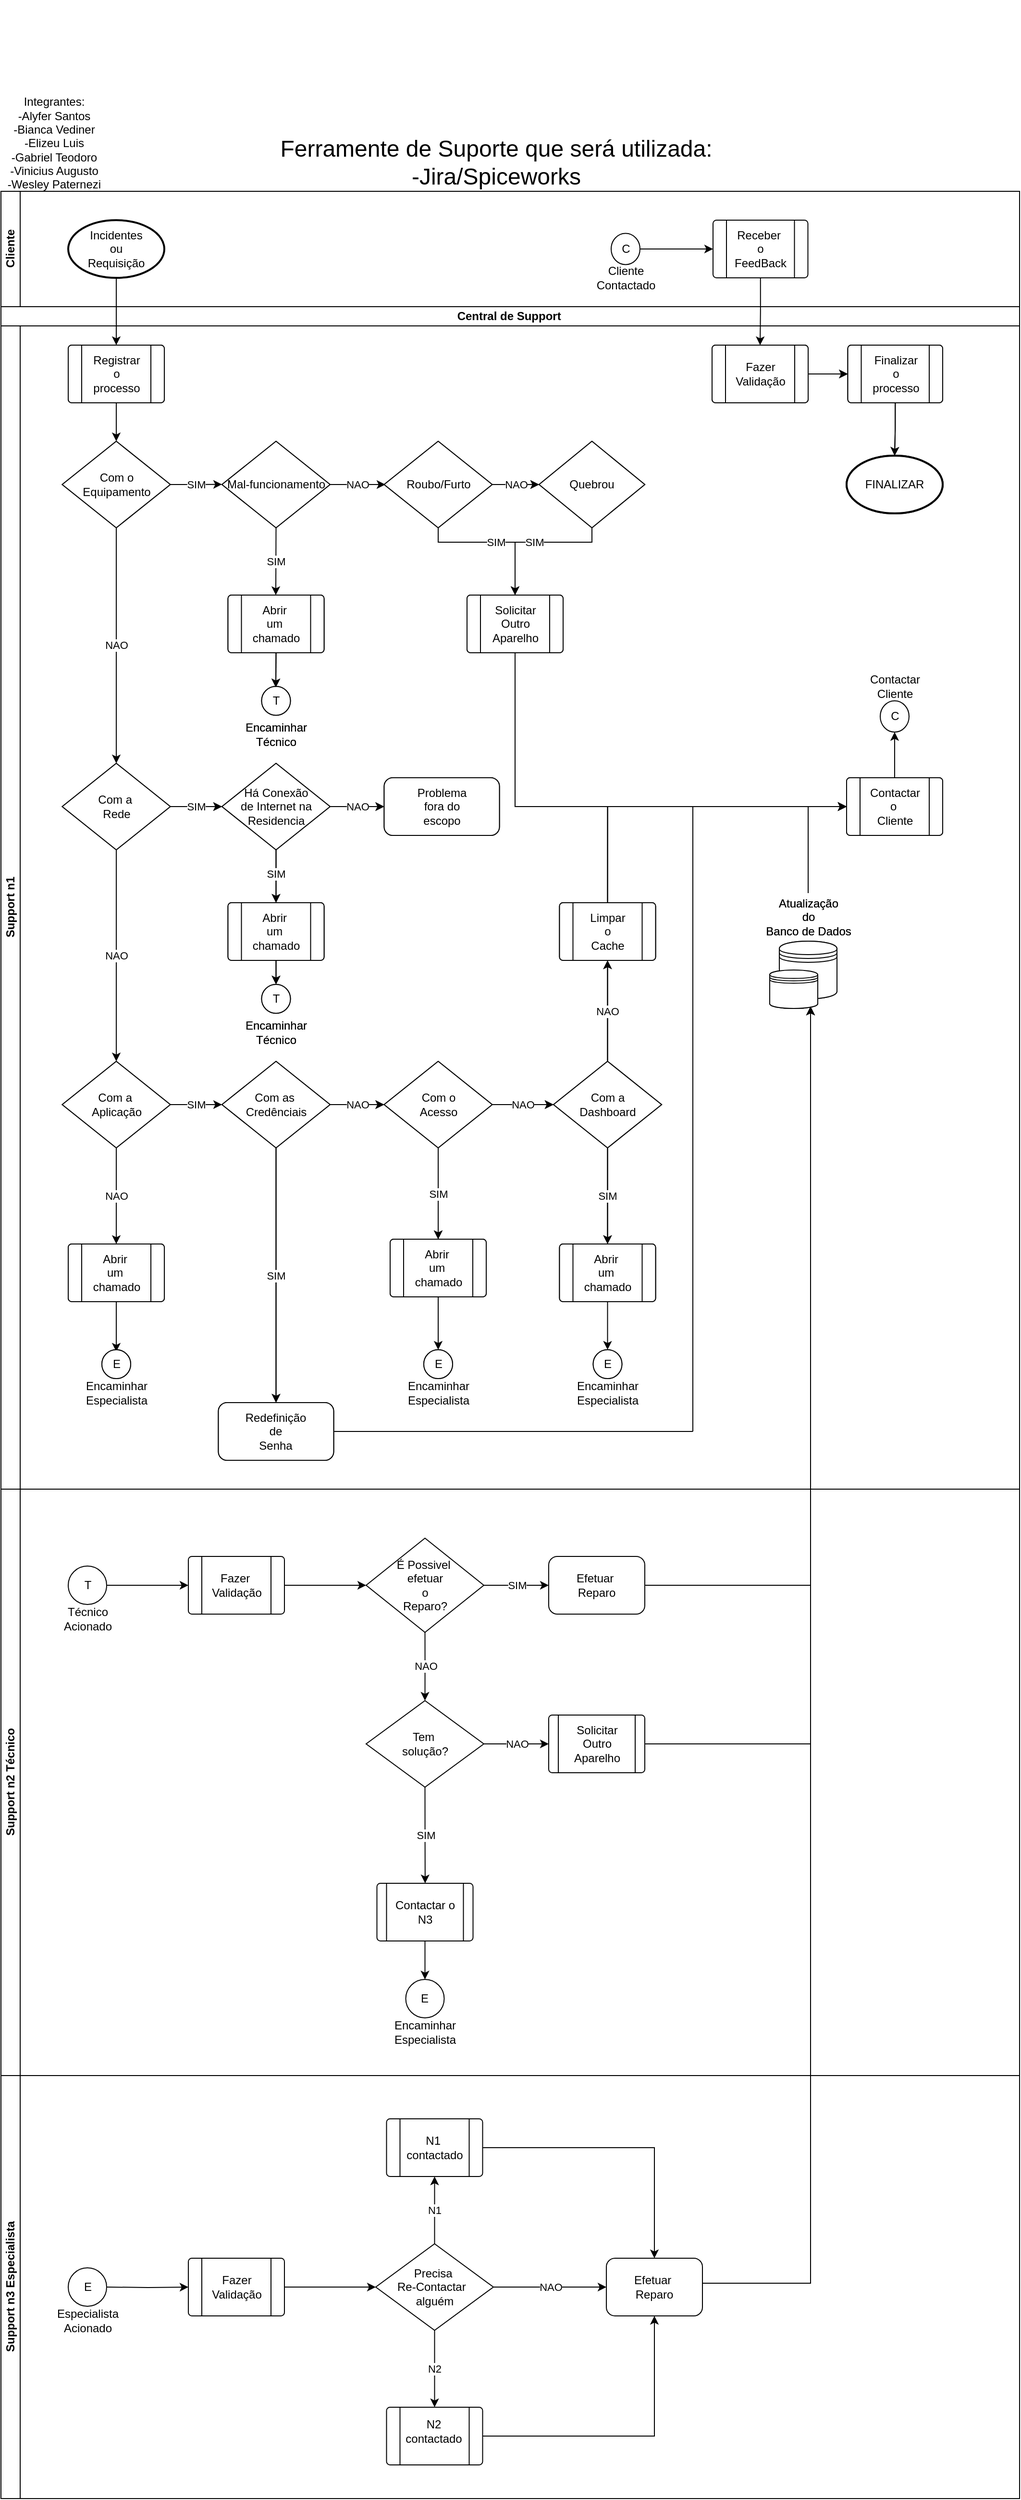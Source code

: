 <mxfile version="14.7.6" type="device"><diagram id="Gy7KzJC9q-NP7Ecu3BBY" name="Page-1"><mxGraphModel dx="1206" dy="791" grid="1" gridSize="10" guides="1" tooltips="1" connect="1" arrows="1" fold="1" page="1" pageScale="1" pageWidth="850" pageHeight="1100" math="0" shadow="0"><root><mxCell id="0"/><mxCell id="1" parent="0"/><mxCell id="NyyWHrVrGz0V4QuF6Mm1-1" value="Central de Support&amp;nbsp;" style="swimlane;html=1;childLayout=stackLayout;resizeParent=1;resizeParentMax=0;horizontal=1;startSize=20;horizontalStack=0;" parent="1" vertex="1"><mxGeometry x="130" y="520" width="1060" height="1230" as="geometry"/></mxCell><mxCell id="NyyWHrVrGz0V4QuF6Mm1-10" value="Support n1" style="swimlane;html=1;startSize=20;horizontal=0;" parent="NyyWHrVrGz0V4QuF6Mm1-1" vertex="1"><mxGeometry y="20" width="1060" height="1210" as="geometry"><mxRectangle y="20" width="950" height="20" as="alternateBounds"/></mxGeometry></mxCell><mxCell id="NyyWHrVrGz0V4QuF6Mm1-36" style="edgeStyle=orthogonalEdgeStyle;rounded=0;orthogonalLoop=1;jettySize=auto;html=1;exitX=0.5;exitY=1;exitDx=0;exitDy=0;entryX=0.5;entryY=0;entryDx=0;entryDy=0;" parent="NyyWHrVrGz0V4QuF6Mm1-10" source="NyyWHrVrGz0V4QuF6Mm1-32" target="NyyWHrVrGz0V4QuF6Mm1-35" edge="1"><mxGeometry relative="1" as="geometry"/></mxCell><mxCell id="NyyWHrVrGz0V4QuF6Mm1-32" value="" style="verticalLabelPosition=bottom;verticalAlign=top;html=1;shape=process;whiteSpace=wrap;rounded=1;size=0.14;arcSize=6;" parent="NyyWHrVrGz0V4QuF6Mm1-10" vertex="1"><mxGeometry x="70" y="20" width="100" height="60" as="geometry"/></mxCell><mxCell id="NyyWHrVrGz0V4QuF6Mm1-34" value="Registrar &lt;br&gt;o &lt;br&gt;processo" style="text;html=1;align=center;verticalAlign=middle;resizable=0;points=[];autosize=1;strokeColor=none;" parent="NyyWHrVrGz0V4QuF6Mm1-10" vertex="1"><mxGeometry x="90" y="25" width="60" height="50" as="geometry"/></mxCell><mxCell id="NyyWHrVrGz0V4QuF6Mm1-57" value="NAO" style="edgeStyle=orthogonalEdgeStyle;rounded=0;orthogonalLoop=1;jettySize=auto;html=1;exitX=0.5;exitY=1;exitDx=0;exitDy=0;entryX=0.5;entryY=0;entryDx=0;entryDy=0;" parent="NyyWHrVrGz0V4QuF6Mm1-10" source="NyyWHrVrGz0V4QuF6Mm1-35" target="NyyWHrVrGz0V4QuF6Mm1-56" edge="1"><mxGeometry relative="1" as="geometry"/></mxCell><mxCell id="NyyWHrVrGz0V4QuF6Mm1-35" value="Com o&lt;br&gt;Equipamento" style="rhombus;whiteSpace=wrap;html=1;" parent="NyyWHrVrGz0V4QuF6Mm1-10" vertex="1"><mxGeometry x="63.75" y="120" width="112.5" height="90" as="geometry"/></mxCell><mxCell id="NyyWHrVrGz0V4QuF6Mm1-52" value="NAO" style="edgeStyle=orthogonalEdgeStyle;rounded=0;orthogonalLoop=1;jettySize=auto;html=1;exitX=1;exitY=0.5;exitDx=0;exitDy=0;entryX=0;entryY=0.5;entryDx=0;entryDy=0;" parent="NyyWHrVrGz0V4QuF6Mm1-10" source="NyyWHrVrGz0V4QuF6Mm1-38" target="NyyWHrVrGz0V4QuF6Mm1-44" edge="1"><mxGeometry relative="1" as="geometry"/></mxCell><mxCell id="NyyWHrVrGz0V4QuF6Mm1-58" value="SIM" style="edgeStyle=orthogonalEdgeStyle;rounded=0;orthogonalLoop=1;jettySize=auto;html=1;exitX=0.5;exitY=1;exitDx=0;exitDy=0;entryX=0.5;entryY=0;entryDx=0;entryDy=0;" parent="NyyWHrVrGz0V4QuF6Mm1-10" source="NyyWHrVrGz0V4QuF6Mm1-38" target="NyyWHrVrGz0V4QuF6Mm1-46" edge="1"><mxGeometry relative="1" as="geometry"><Array as="points"><mxPoint x="455" y="225"/><mxPoint x="535" y="225"/></Array></mxGeometry></mxCell><mxCell id="NyyWHrVrGz0V4QuF6Mm1-38" value="Roubo/Furto" style="rhombus;whiteSpace=wrap;html=1;" parent="NyyWHrVrGz0V4QuF6Mm1-10" vertex="1"><mxGeometry x="398.75" y="120" width="112.5" height="90" as="geometry"/></mxCell><mxCell id="NyyWHrVrGz0V4QuF6Mm1-40" value="Mal-funcionamento" style="rhombus;whiteSpace=wrap;html=1;" parent="NyyWHrVrGz0V4QuF6Mm1-10" vertex="1"><mxGeometry x="230" y="120" width="112.5" height="90" as="geometry"/></mxCell><mxCell id="NyyWHrVrGz0V4QuF6Mm1-59" value="SIM" style="edgeStyle=orthogonalEdgeStyle;rounded=0;orthogonalLoop=1;jettySize=auto;html=1;exitX=0.5;exitY=1;exitDx=0;exitDy=0;entryX=0.5;entryY=0;entryDx=0;entryDy=0;" parent="NyyWHrVrGz0V4QuF6Mm1-10" source="NyyWHrVrGz0V4QuF6Mm1-44" target="NyyWHrVrGz0V4QuF6Mm1-46" edge="1"><mxGeometry relative="1" as="geometry"><Array as="points"><mxPoint x="615" y="225"/><mxPoint x="535" y="225"/></Array></mxGeometry></mxCell><mxCell id="NyyWHrVrGz0V4QuF6Mm1-44" value="Quebrou" style="rhombus;whiteSpace=wrap;html=1;" parent="NyyWHrVrGz0V4QuF6Mm1-10" vertex="1"><mxGeometry x="560" y="120" width="110" height="90" as="geometry"/></mxCell><mxCell id="NyyWHrVrGz0V4QuF6Mm1-46" value="" style="verticalLabelPosition=bottom;verticalAlign=top;html=1;shape=process;whiteSpace=wrap;rounded=1;size=0.14;arcSize=6;" parent="NyyWHrVrGz0V4QuF6Mm1-10" vertex="1"><mxGeometry x="485" y="280" width="100" height="60" as="geometry"/></mxCell><mxCell id="NyyWHrVrGz0V4QuF6Mm1-47" value="Solicitar&lt;br&gt;Outro&lt;br&gt;Aparelho" style="text;html=1;align=center;verticalAlign=middle;resizable=0;points=[];autosize=1;strokeColor=none;" parent="NyyWHrVrGz0V4QuF6Mm1-10" vertex="1"><mxGeometry x="505" y="285" width="60" height="50" as="geometry"/></mxCell><mxCell id="NyyWHrVrGz0V4QuF6Mm1-48" value="" style="verticalLabelPosition=bottom;verticalAlign=top;html=1;shape=mxgraph.flowchart.on-page_reference;" parent="NyyWHrVrGz0V4QuF6Mm1-10" vertex="1"><mxGeometry x="271.25" y="375" width="30" height="30" as="geometry"/></mxCell><mxCell id="NyyWHrVrGz0V4QuF6Mm1-49" value="T" style="text;html=1;align=center;verticalAlign=middle;resizable=0;points=[];autosize=1;strokeColor=none;" parent="NyyWHrVrGz0V4QuF6Mm1-10" vertex="1"><mxGeometry x="276.25" y="380" width="20" height="20" as="geometry"/></mxCell><mxCell id="NyyWHrVrGz0V4QuF6Mm1-50" value="Encaminhar&lt;br&gt;Técnico" style="text;html=1;align=center;verticalAlign=middle;resizable=0;points=[];autosize=1;strokeColor=none;" parent="NyyWHrVrGz0V4QuF6Mm1-10" vertex="1"><mxGeometry x="246.25" y="410" width="80" height="30" as="geometry"/></mxCell><mxCell id="S9QV1m7in_8q0bWLhepS-45" value="NAO" style="edgeStyle=orthogonalEdgeStyle;rounded=0;orthogonalLoop=1;jettySize=auto;html=1;exitX=0.5;exitY=1;exitDx=0;exitDy=0;entryX=0.5;entryY=0;entryDx=0;entryDy=0;" parent="NyyWHrVrGz0V4QuF6Mm1-10" source="NyyWHrVrGz0V4QuF6Mm1-56" target="NyyWHrVrGz0V4QuF6Mm1-71" edge="1"><mxGeometry relative="1" as="geometry"/></mxCell><mxCell id="S9QV1m7in_8q0bWLhepS-46" value="SIM" style="edgeStyle=orthogonalEdgeStyle;rounded=0;orthogonalLoop=1;jettySize=auto;html=1;exitX=1;exitY=0.5;exitDx=0;exitDy=0;entryX=0;entryY=0.5;entryDx=0;entryDy=0;" parent="NyyWHrVrGz0V4QuF6Mm1-10" source="NyyWHrVrGz0V4QuF6Mm1-56" target="NyyWHrVrGz0V4QuF6Mm1-62" edge="1"><mxGeometry relative="1" as="geometry"/></mxCell><mxCell id="NyyWHrVrGz0V4QuF6Mm1-56" value="Com a&amp;nbsp;&lt;br&gt;Rede" style="rhombus;whiteSpace=wrap;html=1;" parent="NyyWHrVrGz0V4QuF6Mm1-10" vertex="1"><mxGeometry x="63.76" y="455" width="112.5" height="90" as="geometry"/></mxCell><mxCell id="S9QV1m7in_8q0bWLhepS-4" value="NAO" style="edgeStyle=orthogonalEdgeStyle;rounded=0;orthogonalLoop=1;jettySize=auto;html=1;exitX=1;exitY=0.5;exitDx=0;exitDy=0;entryX=0;entryY=0.5;entryDx=0;entryDy=0;" parent="NyyWHrVrGz0V4QuF6Mm1-10" source="NyyWHrVrGz0V4QuF6Mm1-62" target="NyyWHrVrGz0V4QuF6Mm1-65" edge="1"><mxGeometry relative="1" as="geometry"/></mxCell><mxCell id="NyyWHrVrGz0V4QuF6Mm1-62" value="Há Conexão&lt;br&gt;de Internet na&lt;br&gt;Residencia" style="rhombus;whiteSpace=wrap;html=1;" parent="NyyWHrVrGz0V4QuF6Mm1-10" vertex="1"><mxGeometry x="230" y="455" width="112.5" height="90" as="geometry"/></mxCell><mxCell id="NyyWHrVrGz0V4QuF6Mm1-65" value="Problema&lt;br&gt;fora do&lt;br&gt;escopo" style="rounded=1;whiteSpace=wrap;html=1;" parent="NyyWHrVrGz0V4QuF6Mm1-10" vertex="1"><mxGeometry x="398.75" y="470" width="120" height="60" as="geometry"/></mxCell><mxCell id="NyyWHrVrGz0V4QuF6Mm1-68" value="" style="verticalLabelPosition=bottom;verticalAlign=top;html=1;shape=mxgraph.flowchart.on-page_reference;" parent="NyyWHrVrGz0V4QuF6Mm1-10" vertex="1"><mxGeometry x="271.25" y="685" width="30" height="30" as="geometry"/></mxCell><mxCell id="NyyWHrVrGz0V4QuF6Mm1-69" value="T" style="text;html=1;align=center;verticalAlign=middle;resizable=0;points=[];autosize=1;strokeColor=none;" parent="NyyWHrVrGz0V4QuF6Mm1-10" vertex="1"><mxGeometry x="276.25" y="690" width="20" height="20" as="geometry"/></mxCell><mxCell id="NyyWHrVrGz0V4QuF6Mm1-70" value="Encaminhar&lt;br&gt;Técnico" style="text;html=1;align=center;verticalAlign=middle;resizable=0;points=[];autosize=1;strokeColor=none;" parent="NyyWHrVrGz0V4QuF6Mm1-10" vertex="1"><mxGeometry x="246.25" y="720" width="80" height="30" as="geometry"/></mxCell><mxCell id="S9QV1m7in_8q0bWLhepS-21" value="NAO" style="edgeStyle=orthogonalEdgeStyle;rounded=0;orthogonalLoop=1;jettySize=auto;html=1;exitX=0.5;exitY=1;exitDx=0;exitDy=0;entryX=0.5;entryY=0;entryDx=0;entryDy=0;" parent="NyyWHrVrGz0V4QuF6Mm1-10" source="NyyWHrVrGz0V4QuF6Mm1-71" target="S9QV1m7in_8q0bWLhepS-28" edge="1"><mxGeometry relative="1" as="geometry"><mxPoint x="120.625" y="795" as="targetPoint"/></mxGeometry></mxCell><mxCell id="S9QV1m7in_8q0bWLhepS-23" value="SIM" style="edgeStyle=orthogonalEdgeStyle;rounded=0;orthogonalLoop=1;jettySize=auto;html=1;exitX=1;exitY=0.5;exitDx=0;exitDy=0;entryX=0;entryY=0.5;entryDx=0;entryDy=0;" parent="NyyWHrVrGz0V4QuF6Mm1-10" source="NyyWHrVrGz0V4QuF6Mm1-71" target="NyyWHrVrGz0V4QuF6Mm1-73" edge="1"><mxGeometry relative="1" as="geometry"/></mxCell><mxCell id="NyyWHrVrGz0V4QuF6Mm1-71" value="Com a&amp;nbsp;&lt;br&gt;Aplicação" style="rhombus;whiteSpace=wrap;html=1;" parent="NyyWHrVrGz0V4QuF6Mm1-10" vertex="1"><mxGeometry x="63.76" y="765" width="112.5" height="90" as="geometry"/></mxCell><mxCell id="S9QV1m7in_8q0bWLhepS-24" value="NAO" style="edgeStyle=orthogonalEdgeStyle;rounded=0;orthogonalLoop=1;jettySize=auto;html=1;exitX=1;exitY=0.5;exitDx=0;exitDy=0;entryX=0;entryY=0.5;entryDx=0;entryDy=0;" parent="NyyWHrVrGz0V4QuF6Mm1-10" source="NyyWHrVrGz0V4QuF6Mm1-73" target="NyyWHrVrGz0V4QuF6Mm1-86" edge="1"><mxGeometry relative="1" as="geometry"/></mxCell><mxCell id="NyyWHrVrGz0V4QuF6Mm1-73" value="Com as&amp;nbsp;&lt;br&gt;Credênciais" style="rhombus;whiteSpace=wrap;html=1;" parent="NyyWHrVrGz0V4QuF6Mm1-10" vertex="1"><mxGeometry x="230" y="765" width="112.5" height="90" as="geometry"/></mxCell><mxCell id="NyyWHrVrGz0V4QuF6Mm1-81" value="" style="verticalLabelPosition=bottom;verticalAlign=top;html=1;shape=mxgraph.flowchart.on-page_reference;" parent="NyyWHrVrGz0V4QuF6Mm1-10" vertex="1"><mxGeometry x="105.01" y="1065" width="30" height="30" as="geometry"/></mxCell><mxCell id="NyyWHrVrGz0V4QuF6Mm1-82" value="E" style="text;html=1;align=center;verticalAlign=middle;resizable=0;points=[];autosize=1;strokeColor=none;" parent="NyyWHrVrGz0V4QuF6Mm1-10" vertex="1"><mxGeometry x="110" y="1070" width="20" height="20" as="geometry"/></mxCell><mxCell id="NyyWHrVrGz0V4QuF6Mm1-83" value="Encaminhar&lt;br&gt;Especialista" style="text;html=1;align=center;verticalAlign=middle;resizable=0;points=[];autosize=1;strokeColor=none;" parent="NyyWHrVrGz0V4QuF6Mm1-10" vertex="1"><mxGeometry x="80" y="1095" width="80" height="30" as="geometry"/></mxCell><mxCell id="NyyWHrVrGz0V4QuF6Mm1-85" value="Redefinição&lt;br&gt;de&lt;br&gt;Senha" style="rounded=1;whiteSpace=wrap;html=1;" parent="NyyWHrVrGz0V4QuF6Mm1-10" vertex="1"><mxGeometry x="226.25" y="1120" width="120" height="60" as="geometry"/></mxCell><mxCell id="NyyWHrVrGz0V4QuF6Mm1-84" value="SIM" style="edgeStyle=orthogonalEdgeStyle;rounded=0;orthogonalLoop=1;jettySize=auto;html=1;exitX=0.5;exitY=1;exitDx=0;exitDy=0;entryX=0.5;entryY=0;entryDx=0;entryDy=0;" parent="NyyWHrVrGz0V4QuF6Mm1-10" source="NyyWHrVrGz0V4QuF6Mm1-73" target="NyyWHrVrGz0V4QuF6Mm1-85" edge="1"><mxGeometry relative="1" as="geometry"><mxPoint x="286" y="740" as="targetPoint"/></mxGeometry></mxCell><mxCell id="S9QV1m7in_8q0bWLhepS-25" value="NAO" style="edgeStyle=orthogonalEdgeStyle;rounded=0;orthogonalLoop=1;jettySize=auto;html=1;exitX=1;exitY=0.5;exitDx=0;exitDy=0;entryX=0;entryY=0.5;entryDx=0;entryDy=0;" parent="NyyWHrVrGz0V4QuF6Mm1-10" source="NyyWHrVrGz0V4QuF6Mm1-86" target="NyyWHrVrGz0V4QuF6Mm1-92" edge="1"><mxGeometry relative="1" as="geometry"/></mxCell><mxCell id="S9QV1m7in_8q0bWLhepS-36" value="SIM" style="edgeStyle=orthogonalEdgeStyle;rounded=0;orthogonalLoop=1;jettySize=auto;html=1;exitX=0.5;exitY=1;exitDx=0;exitDy=0;" parent="NyyWHrVrGz0V4QuF6Mm1-10" source="NyyWHrVrGz0V4QuF6Mm1-86" edge="1"><mxGeometry relative="1" as="geometry"><mxPoint x="455" y="950" as="targetPoint"/><Array as="points"><mxPoint x="455" y="940"/></Array></mxGeometry></mxCell><mxCell id="NyyWHrVrGz0V4QuF6Mm1-86" value="Com o&lt;br&gt;Acesso" style="rhombus;whiteSpace=wrap;html=1;" parent="NyyWHrVrGz0V4QuF6Mm1-10" vertex="1"><mxGeometry x="398.75" y="765" width="112.5" height="90" as="geometry"/></mxCell><mxCell id="NyyWHrVrGz0V4QuF6Mm1-88" value="" style="verticalLabelPosition=bottom;verticalAlign=top;html=1;shape=mxgraph.flowchart.on-page_reference;" parent="NyyWHrVrGz0V4QuF6Mm1-10" vertex="1"><mxGeometry x="440" y="1065" width="30" height="30" as="geometry"/></mxCell><mxCell id="NyyWHrVrGz0V4QuF6Mm1-89" value="E" style="text;html=1;align=center;verticalAlign=middle;resizable=0;points=[];autosize=1;strokeColor=none;" parent="NyyWHrVrGz0V4QuF6Mm1-10" vertex="1"><mxGeometry x="445" y="1070" width="20" height="20" as="geometry"/></mxCell><mxCell id="S9QV1m7in_8q0bWLhepS-35" value="SIM" style="edgeStyle=orthogonalEdgeStyle;rounded=0;orthogonalLoop=1;jettySize=auto;html=1;exitX=0.5;exitY=1;exitDx=0;exitDy=0;entryX=0.5;entryY=0;entryDx=0;entryDy=0;" parent="NyyWHrVrGz0V4QuF6Mm1-10" source="NyyWHrVrGz0V4QuF6Mm1-92" target="S9QV1m7in_8q0bWLhepS-30" edge="1"><mxGeometry relative="1" as="geometry"/></mxCell><mxCell id="NyyWHrVrGz0V4QuF6Mm1-92" value="Com a&lt;br&gt;Dashboard" style="rhombus;whiteSpace=wrap;html=1;" parent="NyyWHrVrGz0V4QuF6Mm1-10" vertex="1"><mxGeometry x="575" y="765" width="112.5" height="90" as="geometry"/></mxCell><mxCell id="NyyWHrVrGz0V4QuF6Mm1-93" value="" style="verticalLabelPosition=bottom;verticalAlign=top;html=1;shape=mxgraph.flowchart.on-page_reference;" parent="NyyWHrVrGz0V4QuF6Mm1-10" vertex="1"><mxGeometry x="616.25" y="1065" width="30" height="30" as="geometry"/></mxCell><mxCell id="NyyWHrVrGz0V4QuF6Mm1-94" value="E" style="text;html=1;align=center;verticalAlign=middle;resizable=0;points=[];autosize=1;strokeColor=none;" parent="NyyWHrVrGz0V4QuF6Mm1-10" vertex="1"><mxGeometry x="621.25" y="1070" width="20" height="20" as="geometry"/></mxCell><mxCell id="NyyWHrVrGz0V4QuF6Mm1-128" value="FINALIZAR" style="strokeWidth=2;html=1;shape=mxgraph.flowchart.start_1;whiteSpace=wrap;" parent="NyyWHrVrGz0V4QuF6Mm1-10" vertex="1"><mxGeometry x="880" y="135" width="100" height="60" as="geometry"/></mxCell><mxCell id="xXoT7PTpZW4K2VExmmJG-10" value="" style="shape=datastore;whiteSpace=wrap;html=1;" parent="NyyWHrVrGz0V4QuF6Mm1-10" vertex="1"><mxGeometry x="810" y="640" width="60" height="60" as="geometry"/></mxCell><mxCell id="xXoT7PTpZW4K2VExmmJG-11" value="" style="shape=datastore;whiteSpace=wrap;html=1;" parent="NyyWHrVrGz0V4QuF6Mm1-10" vertex="1"><mxGeometry x="800" y="670" width="50" height="40" as="geometry"/></mxCell><mxCell id="xXoT7PTpZW4K2VExmmJG-19" style="edgeStyle=orthogonalEdgeStyle;rounded=0;orthogonalLoop=1;jettySize=auto;html=1;entryX=0;entryY=0.5;entryDx=0;entryDy=0;entryPerimeter=0;" parent="NyyWHrVrGz0V4QuF6Mm1-10" source="xXoT7PTpZW4K2VExmmJG-12" edge="1"><mxGeometry relative="1" as="geometry"><mxPoint x="880" y="500" as="targetPoint"/><Array as="points"><mxPoint x="840" y="500"/></Array></mxGeometry></mxCell><mxCell id="xXoT7PTpZW4K2VExmmJG-12" value="Atualização&lt;br&gt;do&lt;br&gt;Banco de Dados" style="text;html=1;align=center;verticalAlign=middle;resizable=0;points=[];autosize=1;strokeColor=none;" parent="NyyWHrVrGz0V4QuF6Mm1-10" vertex="1"><mxGeometry x="790" y="590" width="100" height="50" as="geometry"/></mxCell><mxCell id="4Ke5WkbUBu1QFlUx87My-44" style="edgeStyle=orthogonalEdgeStyle;rounded=0;orthogonalLoop=1;jettySize=auto;html=1;exitX=0.5;exitY=1;exitDx=0;exitDy=0;entryX=0.5;entryY=0;entryDx=0;entryDy=0;entryPerimeter=0;endArrow=classic;endFill=1;" parent="NyyWHrVrGz0V4QuF6Mm1-10" source="xXoT7PTpZW4K2VExmmJG-27" target="NyyWHrVrGz0V4QuF6Mm1-128" edge="1"><mxGeometry relative="1" as="geometry"/></mxCell><mxCell id="xXoT7PTpZW4K2VExmmJG-27" value="" style="verticalLabelPosition=bottom;verticalAlign=top;html=1;shape=process;whiteSpace=wrap;rounded=1;size=0.14;arcSize=6;" parent="NyyWHrVrGz0V4QuF6Mm1-10" vertex="1"><mxGeometry x="881.25" y="20" width="98.75" height="60" as="geometry"/></mxCell><mxCell id="xXoT7PTpZW4K2VExmmJG-28" value="Finalizar&lt;br&gt;o &lt;br&gt;processo" style="text;html=1;align=center;verticalAlign=middle;resizable=0;points=[];autosize=1;strokeColor=none;" parent="NyyWHrVrGz0V4QuF6Mm1-10" vertex="1"><mxGeometry x="900.62" y="25" width="60" height="50" as="geometry"/></mxCell><mxCell id="S9QV1m7in_8q0bWLhepS-42" style="edgeStyle=orthogonalEdgeStyle;rounded=0;orthogonalLoop=1;jettySize=auto;html=1;exitX=0.5;exitY=1;exitDx=0;exitDy=0;entryX=0.5;entryY=-0.15;entryDx=0;entryDy=0;entryPerimeter=0;" parent="NyyWHrVrGz0V4QuF6Mm1-10" source="S9QV1m7in_8q0bWLhepS-28" target="NyyWHrVrGz0V4QuF6Mm1-82" edge="1"><mxGeometry relative="1" as="geometry"/></mxCell><mxCell id="S9QV1m7in_8q0bWLhepS-28" value="" style="verticalLabelPosition=bottom;verticalAlign=top;html=1;shape=process;whiteSpace=wrap;rounded=1;size=0.14;arcSize=6;" parent="NyyWHrVrGz0V4QuF6Mm1-10" vertex="1"><mxGeometry x="70.01" y="955" width="100" height="60" as="geometry"/></mxCell><mxCell id="S9QV1m7in_8q0bWLhepS-30" value="" style="verticalLabelPosition=bottom;verticalAlign=top;html=1;shape=process;whiteSpace=wrap;rounded=1;size=0.14;arcSize=6;" parent="NyyWHrVrGz0V4QuF6Mm1-10" vertex="1"><mxGeometry x="581.25" y="955" width="100" height="60" as="geometry"/></mxCell><mxCell id="S9QV1m7in_8q0bWLhepS-43" style="edgeStyle=orthogonalEdgeStyle;rounded=0;orthogonalLoop=1;jettySize=auto;html=1;exitX=0.5;exitY=1;exitDx=0;exitDy=0;entryX=0.5;entryY=0;entryDx=0;entryDy=0;entryPerimeter=0;" parent="NyyWHrVrGz0V4QuF6Mm1-10" source="S9QV1m7in_8q0bWLhepS-32" target="NyyWHrVrGz0V4QuF6Mm1-68" edge="1"><mxGeometry relative="1" as="geometry"/></mxCell><mxCell id="S9QV1m7in_8q0bWLhepS-32" value="" style="verticalLabelPosition=bottom;verticalAlign=top;html=1;shape=process;whiteSpace=wrap;rounded=1;size=0.14;arcSize=6;" parent="NyyWHrVrGz0V4QuF6Mm1-10" vertex="1"><mxGeometry x="236.25" y="600" width="100" height="60" as="geometry"/></mxCell><mxCell id="NyyWHrVrGz0V4QuF6Mm1-97" value="" style="verticalLabelPosition=bottom;verticalAlign=top;html=1;shape=process;whiteSpace=wrap;rounded=1;size=0.14;arcSize=6;" parent="NyyWHrVrGz0V4QuF6Mm1-10" vertex="1"><mxGeometry x="581.25" y="600" width="100" height="60" as="geometry"/></mxCell><mxCell id="NyyWHrVrGz0V4QuF6Mm1-102" style="edgeStyle=orthogonalEdgeStyle;rounded=0;orthogonalLoop=1;jettySize=auto;html=1;exitX=0.5;exitY=0;exitDx=0;exitDy=0;entryX=0;entryY=0.5;entryDx=0;entryDy=0;entryPerimeter=0;" parent="NyyWHrVrGz0V4QuF6Mm1-10" source="NyyWHrVrGz0V4QuF6Mm1-97" edge="1"><mxGeometry relative="1" as="geometry"><mxPoint x="880" y="500" as="targetPoint"/><Array as="points"><mxPoint x="631" y="500"/></Array></mxGeometry></mxCell><mxCell id="NyyWHrVrGz0V4QuF6Mm1-99" value="NAO" style="edgeStyle=orthogonalEdgeStyle;rounded=0;orthogonalLoop=1;jettySize=auto;html=1;exitX=0.5;exitY=0;exitDx=0;exitDy=0;entryX=0.5;entryY=1;entryDx=0;entryDy=0;" parent="NyyWHrVrGz0V4QuF6Mm1-10" source="NyyWHrVrGz0V4QuF6Mm1-92" target="NyyWHrVrGz0V4QuF6Mm1-97" edge="1"><mxGeometry relative="1" as="geometry"/></mxCell><mxCell id="NyyWHrVrGz0V4QuF6Mm1-98" value="Limpar&lt;br&gt;o&lt;br&gt;Cache" style="text;html=1;align=center;verticalAlign=middle;resizable=0;points=[];autosize=1;strokeColor=none;" parent="NyyWHrVrGz0V4QuF6Mm1-10" vertex="1"><mxGeometry x="606.25" y="605" width="50" height="50" as="geometry"/></mxCell><mxCell id="S9QV1m7in_8q0bWLhepS-52" value="" style="endArrow=none;html=1;" parent="NyyWHrVrGz0V4QuF6Mm1-10" edge="1"><mxGeometry width="50" height="50" relative="1" as="geometry"><mxPoint x="720" y="1150" as="sourcePoint"/><mxPoint x="720" y="500" as="targetPoint"/></mxGeometry></mxCell><mxCell id="S9QV1m7in_8q0bWLhepS-44" value="SIM" style="edgeStyle=orthogonalEdgeStyle;rounded=0;orthogonalLoop=1;jettySize=auto;html=1;exitX=0.5;exitY=1;exitDx=0;exitDy=0;entryX=0.5;entryY=0;entryDx=0;entryDy=0;" parent="NyyWHrVrGz0V4QuF6Mm1-10" source="NyyWHrVrGz0V4QuF6Mm1-62" target="S9QV1m7in_8q0bWLhepS-32" edge="1"><mxGeometry x="-0.091" relative="1" as="geometry"><mxPoint x="286" y="570" as="targetPoint"/><mxPoint as="offset"/></mxGeometry></mxCell><mxCell id="S9QV1m7in_8q0bWLhepS-55" value="Abrir&amp;nbsp;&lt;br&gt;um&amp;nbsp;&lt;br&gt;chamado" style="text;html=1;align=center;verticalAlign=middle;resizable=0;points=[];autosize=1;strokeColor=none;" parent="NyyWHrVrGz0V4QuF6Mm1-10" vertex="1"><mxGeometry x="251.25" y="605" width="70" height="50" as="geometry"/></mxCell><mxCell id="S9QV1m7in_8q0bWLhepS-56" value="Abrir&amp;nbsp;&lt;br&gt;um&amp;nbsp;&lt;br&gt;chamado" style="text;html=1;align=center;verticalAlign=middle;resizable=0;points=[];autosize=1;strokeColor=none;" parent="NyyWHrVrGz0V4QuF6Mm1-10" vertex="1"><mxGeometry x="85" y="960" width="70" height="50" as="geometry"/></mxCell><mxCell id="S9QV1m7in_8q0bWLhepS-58" value="Abrir&amp;nbsp;&lt;br&gt;um&amp;nbsp;&lt;br&gt;chamado" style="text;html=1;align=center;verticalAlign=middle;resizable=0;points=[];autosize=1;strokeColor=none;" parent="NyyWHrVrGz0V4QuF6Mm1-10" vertex="1"><mxGeometry x="596.25" y="960" width="70" height="50" as="geometry"/></mxCell><mxCell id="S9QV1m7in_8q0bWLhepS-63" style="edgeStyle=none;rounded=0;orthogonalLoop=1;jettySize=auto;html=1;exitX=0.5;exitY=1;exitDx=0;exitDy=0;entryX=0.488;entryY=-0.2;entryDx=0;entryDy=0;entryPerimeter=0;" parent="NyyWHrVrGz0V4QuF6Mm1-10" source="S9QV1m7in_8q0bWLhepS-60" target="NyyWHrVrGz0V4QuF6Mm1-49" edge="1"><mxGeometry relative="1" as="geometry"/></mxCell><mxCell id="S9QV1m7in_8q0bWLhepS-60" value="" style="verticalLabelPosition=bottom;verticalAlign=top;html=1;shape=process;whiteSpace=wrap;rounded=1;size=0.14;arcSize=6;" parent="NyyWHrVrGz0V4QuF6Mm1-10" vertex="1"><mxGeometry x="236.25" y="280" width="100" height="60" as="geometry"/></mxCell><mxCell id="S9QV1m7in_8q0bWLhepS-61" value="Abrir&amp;nbsp;&lt;br&gt;um&amp;nbsp;&lt;br&gt;chamado" style="text;html=1;align=center;verticalAlign=middle;resizable=0;points=[];autosize=1;strokeColor=none;" parent="NyyWHrVrGz0V4QuF6Mm1-10" vertex="1"><mxGeometry x="251.25" y="285" width="70" height="50" as="geometry"/></mxCell><mxCell id="4Ke5WkbUBu1QFlUx87My-2" value="" style="verticalLabelPosition=bottom;verticalAlign=top;html=1;shape=process;whiteSpace=wrap;rounded=1;size=0.14;arcSize=6;" parent="NyyWHrVrGz0V4QuF6Mm1-10" vertex="1"><mxGeometry x="405" y="950" width="100" height="60" as="geometry"/></mxCell><mxCell id="4Ke5WkbUBu1QFlUx87My-3" value="Abrir&amp;nbsp;&lt;br&gt;um&amp;nbsp;&lt;br&gt;chamado" style="text;html=1;align=center;verticalAlign=middle;resizable=0;points=[];autosize=1;strokeColor=none;" parent="NyyWHrVrGz0V4QuF6Mm1-10" vertex="1"><mxGeometry x="420" y="955" width="70" height="50" as="geometry"/></mxCell><mxCell id="4Ke5WkbUBu1QFlUx87My-43" style="edgeStyle=orthogonalEdgeStyle;rounded=0;orthogonalLoop=1;jettySize=auto;html=1;exitX=1;exitY=0.5;exitDx=0;exitDy=0;entryX=0;entryY=0.5;entryDx=0;entryDy=0;endArrow=classic;endFill=1;" parent="NyyWHrVrGz0V4QuF6Mm1-10" source="4Ke5WkbUBu1QFlUx87My-39" target="xXoT7PTpZW4K2VExmmJG-27" edge="1"><mxGeometry relative="1" as="geometry"/></mxCell><mxCell id="4Ke5WkbUBu1QFlUx87My-39" value="" style="verticalLabelPosition=bottom;verticalAlign=top;html=1;shape=process;whiteSpace=wrap;rounded=1;size=0.14;arcSize=6;" parent="NyyWHrVrGz0V4QuF6Mm1-10" vertex="1"><mxGeometry x="740" y="20" width="100" height="60" as="geometry"/></mxCell><mxCell id="4Ke5WkbUBu1QFlUx87My-40" value="Fazer&lt;br&gt;Validação" style="text;html=1;align=center;verticalAlign=middle;resizable=0;points=[];autosize=1;strokeColor=none;" parent="NyyWHrVrGz0V4QuF6Mm1-10" vertex="1"><mxGeometry x="755" y="35" width="70" height="30" as="geometry"/></mxCell><mxCell id="4Ke5WkbUBu1QFlUx87My-55" style="edgeStyle=orthogonalEdgeStyle;rounded=0;orthogonalLoop=1;jettySize=auto;html=1;exitX=0.5;exitY=1;exitDx=0;exitDy=0;endArrow=classic;endFill=1;" parent="NyyWHrVrGz0V4QuF6Mm1-10" source="NyyWHrVrGz0V4QuF6Mm1-46" edge="1"><mxGeometry relative="1" as="geometry"><mxPoint x="880" y="500" as="targetPoint"/><Array as="points"><mxPoint x="535" y="500"/></Array></mxGeometry></mxCell><mxCell id="4Ke5WkbUBu1QFlUx87My-65" value="" style="verticalLabelPosition=bottom;verticalAlign=top;html=1;shape=process;whiteSpace=wrap;rounded=1;size=0.14;arcSize=6;" parent="NyyWHrVrGz0V4QuF6Mm1-10" vertex="1"><mxGeometry x="880" y="470" width="100" height="60" as="geometry"/></mxCell><mxCell id="4Ke5WkbUBu1QFlUx87My-66" value="Contactar&lt;br&gt;o&amp;nbsp;&lt;br&gt;Cliente" style="text;html=1;align=center;verticalAlign=middle;resizable=0;points=[];autosize=1;strokeColor=none;" parent="NyyWHrVrGz0V4QuF6Mm1-10" vertex="1"><mxGeometry x="895" y="475" width="70" height="50" as="geometry"/></mxCell><mxCell id="-qauMc8QbpegUR_Geuqg-1" value="Central de Support&amp;nbsp;" style="swimlane;html=1;childLayout=stackLayout;resizeParent=1;resizeParentMax=0;horizontal=1;startSize=20;horizontalStack=0;" parent="NyyWHrVrGz0V4QuF6Mm1-10" vertex="1"><mxGeometry y="-20" width="1060" height="1230" as="geometry"/></mxCell><mxCell id="-qauMc8QbpegUR_Geuqg-2" value="Support n1" style="swimlane;html=1;startSize=20;horizontal=0;" parent="-qauMc8QbpegUR_Geuqg-1" vertex="1"><mxGeometry y="20" width="1060" height="1210" as="geometry"><mxRectangle y="20" width="950" height="20" as="alternateBounds"/></mxGeometry></mxCell><mxCell id="-qauMc8QbpegUR_Geuqg-4" value="" style="verticalLabelPosition=bottom;verticalAlign=top;html=1;shape=process;whiteSpace=wrap;rounded=1;size=0.14;arcSize=6;" parent="-qauMc8QbpegUR_Geuqg-2" vertex="1"><mxGeometry x="70" y="20" width="100" height="60" as="geometry"/></mxCell><mxCell id="-qauMc8QbpegUR_Geuqg-5" value="Registrar &lt;br&gt;o &lt;br&gt;processo" style="text;html=1;align=center;verticalAlign=middle;resizable=0;points=[];autosize=1;strokeColor=none;" parent="-qauMc8QbpegUR_Geuqg-2" vertex="1"><mxGeometry x="90" y="25" width="60" height="50" as="geometry"/></mxCell><mxCell id="-qauMc8QbpegUR_Geuqg-7" value="Com o&lt;br&gt;Equipamento" style="rhombus;whiteSpace=wrap;html=1;" parent="-qauMc8QbpegUR_Geuqg-2" vertex="1"><mxGeometry x="63.75" y="120" width="112.5" height="90" as="geometry"/></mxCell><mxCell id="-qauMc8QbpegUR_Geuqg-8" value="NAO" style="edgeStyle=orthogonalEdgeStyle;rounded=0;orthogonalLoop=1;jettySize=auto;html=1;exitX=1;exitY=0.5;exitDx=0;exitDy=0;entryX=0;entryY=0.5;entryDx=0;entryDy=0;" parent="-qauMc8QbpegUR_Geuqg-2" source="-qauMc8QbpegUR_Geuqg-10" target="-qauMc8QbpegUR_Geuqg-13" edge="1"><mxGeometry relative="1" as="geometry"/></mxCell><mxCell id="-qauMc8QbpegUR_Geuqg-10" value="Roubo/Furto" style="rhombus;whiteSpace=wrap;html=1;" parent="-qauMc8QbpegUR_Geuqg-2" vertex="1"><mxGeometry x="398.75" y="120" width="112.5" height="90" as="geometry"/></mxCell><mxCell id="-qauMc8QbpegUR_Geuqg-11" value="Mal-funcionamento" style="rhombus;whiteSpace=wrap;html=1;" parent="-qauMc8QbpegUR_Geuqg-2" vertex="1"><mxGeometry x="230" y="120" width="112.5" height="90" as="geometry"/></mxCell><mxCell id="-qauMc8QbpegUR_Geuqg-13" value="Quebrou" style="rhombus;whiteSpace=wrap;html=1;" parent="-qauMc8QbpegUR_Geuqg-2" vertex="1"><mxGeometry x="560" y="120" width="110" height="90" as="geometry"/></mxCell><mxCell id="-qauMc8QbpegUR_Geuqg-14" value="" style="verticalLabelPosition=bottom;verticalAlign=top;html=1;shape=process;whiteSpace=wrap;rounded=1;size=0.14;arcSize=6;" parent="-qauMc8QbpegUR_Geuqg-2" vertex="1"><mxGeometry x="485" y="280" width="100" height="60" as="geometry"/></mxCell><mxCell id="-qauMc8QbpegUR_Geuqg-15" value="Solicitar&lt;br&gt;Outro&lt;br&gt;Aparelho" style="text;html=1;align=center;verticalAlign=middle;resizable=0;points=[];autosize=1;strokeColor=none;" parent="-qauMc8QbpegUR_Geuqg-2" vertex="1"><mxGeometry x="505" y="285" width="60" height="50" as="geometry"/></mxCell><mxCell id="-qauMc8QbpegUR_Geuqg-16" value="" style="verticalLabelPosition=bottom;verticalAlign=top;html=1;shape=mxgraph.flowchart.on-page_reference;" parent="-qauMc8QbpegUR_Geuqg-2" vertex="1"><mxGeometry x="271.25" y="375" width="30" height="30" as="geometry"/></mxCell><mxCell id="-qauMc8QbpegUR_Geuqg-17" value="T" style="text;html=1;align=center;verticalAlign=middle;resizable=0;points=[];autosize=1;strokeColor=none;" parent="-qauMc8QbpegUR_Geuqg-2" vertex="1"><mxGeometry x="276.25" y="380" width="20" height="20" as="geometry"/></mxCell><mxCell id="-qauMc8QbpegUR_Geuqg-18" value="Encaminhar&lt;br&gt;Técnico" style="text;html=1;align=center;verticalAlign=middle;resizable=0;points=[];autosize=1;strokeColor=none;" parent="-qauMc8QbpegUR_Geuqg-2" vertex="1"><mxGeometry x="246.25" y="410" width="80" height="30" as="geometry"/></mxCell><mxCell id="-qauMc8QbpegUR_Geuqg-20" value="SIM" style="edgeStyle=orthogonalEdgeStyle;rounded=0;orthogonalLoop=1;jettySize=auto;html=1;exitX=1;exitY=0.5;exitDx=0;exitDy=0;entryX=0;entryY=0.5;entryDx=0;entryDy=0;" parent="-qauMc8QbpegUR_Geuqg-2" source="-qauMc8QbpegUR_Geuqg-21" target="-qauMc8QbpegUR_Geuqg-23" edge="1"><mxGeometry relative="1" as="geometry"/></mxCell><mxCell id="-qauMc8QbpegUR_Geuqg-21" value="Com a&amp;nbsp;&lt;br&gt;Rede" style="rhombus;whiteSpace=wrap;html=1;" parent="-qauMc8QbpegUR_Geuqg-2" vertex="1"><mxGeometry x="63.76" y="455" width="112.5" height="90" as="geometry"/></mxCell><mxCell id="-qauMc8QbpegUR_Geuqg-22" value="NAO" style="edgeStyle=orthogonalEdgeStyle;rounded=0;orthogonalLoop=1;jettySize=auto;html=1;exitX=1;exitY=0.5;exitDx=0;exitDy=0;entryX=0;entryY=0.5;entryDx=0;entryDy=0;" parent="-qauMc8QbpegUR_Geuqg-2" source="-qauMc8QbpegUR_Geuqg-23" target="-qauMc8QbpegUR_Geuqg-24" edge="1"><mxGeometry relative="1" as="geometry"/></mxCell><mxCell id="-qauMc8QbpegUR_Geuqg-23" value="Há Conexão&lt;br&gt;de Internet na&lt;br&gt;Residencia" style="rhombus;whiteSpace=wrap;html=1;" parent="-qauMc8QbpegUR_Geuqg-2" vertex="1"><mxGeometry x="230" y="455" width="112.5" height="90" as="geometry"/></mxCell><mxCell id="-qauMc8QbpegUR_Geuqg-24" value="Problema&lt;br&gt;fora do&lt;br&gt;escopo" style="rounded=1;whiteSpace=wrap;html=1;" parent="-qauMc8QbpegUR_Geuqg-2" vertex="1"><mxGeometry x="398.75" y="470" width="120" height="60" as="geometry"/></mxCell><mxCell id="-qauMc8QbpegUR_Geuqg-25" value="" style="verticalLabelPosition=bottom;verticalAlign=top;html=1;shape=mxgraph.flowchart.on-page_reference;" parent="-qauMc8QbpegUR_Geuqg-2" vertex="1"><mxGeometry x="271.25" y="685" width="30" height="30" as="geometry"/></mxCell><mxCell id="-qauMc8QbpegUR_Geuqg-26" value="T" style="text;html=1;align=center;verticalAlign=middle;resizable=0;points=[];autosize=1;strokeColor=none;" parent="-qauMc8QbpegUR_Geuqg-2" vertex="1"><mxGeometry x="276.25" y="690" width="20" height="20" as="geometry"/></mxCell><mxCell id="-qauMc8QbpegUR_Geuqg-27" value="Encaminhar&lt;br&gt;Técnico" style="text;html=1;align=center;verticalAlign=middle;resizable=0;points=[];autosize=1;strokeColor=none;" parent="-qauMc8QbpegUR_Geuqg-2" vertex="1"><mxGeometry x="246.25" y="720" width="80" height="30" as="geometry"/></mxCell><mxCell id="-qauMc8QbpegUR_Geuqg-30" value="Com a&amp;nbsp;&lt;br&gt;Aplicação" style="rhombus;whiteSpace=wrap;html=1;" parent="-qauMc8QbpegUR_Geuqg-2" vertex="1"><mxGeometry x="63.76" y="765" width="112.5" height="90" as="geometry"/></mxCell><mxCell id="-qauMc8QbpegUR_Geuqg-31" value="NAO" style="edgeStyle=orthogonalEdgeStyle;rounded=0;orthogonalLoop=1;jettySize=auto;html=1;exitX=1;exitY=0.5;exitDx=0;exitDy=0;entryX=0;entryY=0.5;entryDx=0;entryDy=0;" parent="-qauMc8QbpegUR_Geuqg-2" source="-qauMc8QbpegUR_Geuqg-32" target="-qauMc8QbpegUR_Geuqg-40" edge="1"><mxGeometry relative="1" as="geometry"/></mxCell><mxCell id="-qauMc8QbpegUR_Geuqg-32" value="Com as&amp;nbsp;&lt;br&gt;Credênciais" style="rhombus;whiteSpace=wrap;html=1;" parent="-qauMc8QbpegUR_Geuqg-2" vertex="1"><mxGeometry x="230" y="765" width="112.5" height="90" as="geometry"/></mxCell><mxCell id="-qauMc8QbpegUR_Geuqg-33" value="" style="verticalLabelPosition=bottom;verticalAlign=top;html=1;shape=mxgraph.flowchart.on-page_reference;" parent="-qauMc8QbpegUR_Geuqg-2" vertex="1"><mxGeometry x="105.01" y="1065" width="30" height="30" as="geometry"/></mxCell><mxCell id="-qauMc8QbpegUR_Geuqg-34" value="E" style="text;html=1;align=center;verticalAlign=middle;resizable=0;points=[];autosize=1;strokeColor=none;" parent="-qauMc8QbpegUR_Geuqg-2" vertex="1"><mxGeometry x="110" y="1070" width="20" height="20" as="geometry"/></mxCell><mxCell id="-qauMc8QbpegUR_Geuqg-36" value="Redefinição&lt;br&gt;de&lt;br&gt;Senha" style="rounded=1;whiteSpace=wrap;html=1;" parent="-qauMc8QbpegUR_Geuqg-2" vertex="1"><mxGeometry x="226.25" y="1120" width="120" height="60" as="geometry"/></mxCell><mxCell id="-qauMc8QbpegUR_Geuqg-37" value="SIM" style="edgeStyle=orthogonalEdgeStyle;rounded=0;orthogonalLoop=1;jettySize=auto;html=1;exitX=0.5;exitY=1;exitDx=0;exitDy=0;entryX=0.5;entryY=0;entryDx=0;entryDy=0;" parent="-qauMc8QbpegUR_Geuqg-2" source="-qauMc8QbpegUR_Geuqg-32" target="-qauMc8QbpegUR_Geuqg-36" edge="1"><mxGeometry relative="1" as="geometry"><mxPoint x="286" y="740" as="targetPoint"/></mxGeometry></mxCell><mxCell id="-qauMc8QbpegUR_Geuqg-38" value="NAO" style="edgeStyle=orthogonalEdgeStyle;rounded=0;orthogonalLoop=1;jettySize=auto;html=1;exitX=1;exitY=0.5;exitDx=0;exitDy=0;entryX=0;entryY=0.5;entryDx=0;entryDy=0;" parent="-qauMc8QbpegUR_Geuqg-2" source="-qauMc8QbpegUR_Geuqg-40" target="-qauMc8QbpegUR_Geuqg-45" edge="1"><mxGeometry relative="1" as="geometry"/></mxCell><mxCell id="-qauMc8QbpegUR_Geuqg-39" value="SIM" style="edgeStyle=orthogonalEdgeStyle;rounded=0;orthogonalLoop=1;jettySize=auto;html=1;exitX=0.5;exitY=1;exitDx=0;exitDy=0;" parent="-qauMc8QbpegUR_Geuqg-2" source="-qauMc8QbpegUR_Geuqg-40" edge="1"><mxGeometry relative="1" as="geometry"><mxPoint x="455" y="950" as="targetPoint"/><Array as="points"><mxPoint x="455" y="940"/></Array></mxGeometry></mxCell><mxCell id="-qauMc8QbpegUR_Geuqg-40" value="Com o&lt;br&gt;Acesso" style="rhombus;whiteSpace=wrap;html=1;" parent="-qauMc8QbpegUR_Geuqg-2" vertex="1"><mxGeometry x="398.75" y="765" width="112.5" height="90" as="geometry"/></mxCell><mxCell id="-qauMc8QbpegUR_Geuqg-41" value="" style="verticalLabelPosition=bottom;verticalAlign=top;html=1;shape=mxgraph.flowchart.on-page_reference;" parent="-qauMc8QbpegUR_Geuqg-2" vertex="1"><mxGeometry x="440" y="1065" width="30" height="30" as="geometry"/></mxCell><mxCell id="-qauMc8QbpegUR_Geuqg-42" value="E" style="text;html=1;align=center;verticalAlign=middle;resizable=0;points=[];autosize=1;strokeColor=none;" parent="-qauMc8QbpegUR_Geuqg-2" vertex="1"><mxGeometry x="445" y="1070" width="20" height="20" as="geometry"/></mxCell><mxCell id="-qauMc8QbpegUR_Geuqg-44" value="SIM" style="edgeStyle=orthogonalEdgeStyle;rounded=0;orthogonalLoop=1;jettySize=auto;html=1;exitX=0.5;exitY=1;exitDx=0;exitDy=0;entryX=0.5;entryY=0;entryDx=0;entryDy=0;" parent="-qauMc8QbpegUR_Geuqg-2" source="-qauMc8QbpegUR_Geuqg-45" target="-qauMc8QbpegUR_Geuqg-61" edge="1"><mxGeometry relative="1" as="geometry"/></mxCell><mxCell id="-qauMc8QbpegUR_Geuqg-45" value="Com a&lt;br&gt;Dashboard" style="rhombus;whiteSpace=wrap;html=1;" parent="-qauMc8QbpegUR_Geuqg-2" vertex="1"><mxGeometry x="575" y="765" width="112.5" height="90" as="geometry"/></mxCell><mxCell id="-qauMc8QbpegUR_Geuqg-46" value="" style="verticalLabelPosition=bottom;verticalAlign=top;html=1;shape=mxgraph.flowchart.on-page_reference;" parent="-qauMc8QbpegUR_Geuqg-2" vertex="1"><mxGeometry x="616.25" y="1065" width="30" height="30" as="geometry"/></mxCell><mxCell id="-qauMc8QbpegUR_Geuqg-47" value="E" style="text;html=1;align=center;verticalAlign=middle;resizable=0;points=[];autosize=1;strokeColor=none;" parent="-qauMc8QbpegUR_Geuqg-2" vertex="1"><mxGeometry x="621.25" y="1070" width="20" height="20" as="geometry"/></mxCell><mxCell id="-qauMc8QbpegUR_Geuqg-49" value="FINALIZAR" style="strokeWidth=2;html=1;shape=mxgraph.flowchart.start_1;whiteSpace=wrap;" parent="-qauMc8QbpegUR_Geuqg-2" vertex="1"><mxGeometry x="880" y="135" width="100" height="60" as="geometry"/></mxCell><mxCell id="-qauMc8QbpegUR_Geuqg-50" value="" style="shape=datastore;whiteSpace=wrap;html=1;" parent="-qauMc8QbpegUR_Geuqg-2" vertex="1"><mxGeometry x="810" y="640" width="60" height="60" as="geometry"/></mxCell><mxCell id="-qauMc8QbpegUR_Geuqg-51" value="" style="shape=datastore;whiteSpace=wrap;html=1;" parent="-qauMc8QbpegUR_Geuqg-2" vertex="1"><mxGeometry x="800" y="670" width="50" height="40" as="geometry"/></mxCell><mxCell id="-qauMc8QbpegUR_Geuqg-52" style="edgeStyle=orthogonalEdgeStyle;rounded=0;orthogonalLoop=1;jettySize=auto;html=1;entryX=0;entryY=0.5;entryDx=0;entryDy=0;entryPerimeter=0;" parent="-qauMc8QbpegUR_Geuqg-2" source="-qauMc8QbpegUR_Geuqg-53" edge="1"><mxGeometry relative="1" as="geometry"><mxPoint x="880" y="500" as="targetPoint"/><Array as="points"><mxPoint x="840" y="500"/></Array></mxGeometry></mxCell><mxCell id="-qauMc8QbpegUR_Geuqg-53" value="Atualização&lt;br&gt;do&lt;br&gt;Banco de Dados" style="text;html=1;align=center;verticalAlign=middle;resizable=0;points=[];autosize=1;strokeColor=none;" parent="-qauMc8QbpegUR_Geuqg-2" vertex="1"><mxGeometry x="790" y="590" width="100" height="50" as="geometry"/></mxCell><mxCell id="-qauMc8QbpegUR_Geuqg-55" style="edgeStyle=orthogonalEdgeStyle;rounded=0;orthogonalLoop=1;jettySize=auto;html=1;exitX=0.5;exitY=1;exitDx=0;exitDy=0;entryX=0.5;entryY=0;entryDx=0;entryDy=0;entryPerimeter=0;endArrow=classic;endFill=1;" parent="-qauMc8QbpegUR_Geuqg-2" source="-qauMc8QbpegUR_Geuqg-56" target="-qauMc8QbpegUR_Geuqg-49" edge="1"><mxGeometry relative="1" as="geometry"/></mxCell><mxCell id="-qauMc8QbpegUR_Geuqg-56" value="" style="verticalLabelPosition=bottom;verticalAlign=top;html=1;shape=process;whiteSpace=wrap;rounded=1;size=0.14;arcSize=6;" parent="-qauMc8QbpegUR_Geuqg-2" vertex="1"><mxGeometry x="881.25" y="20" width="98.75" height="60" as="geometry"/></mxCell><mxCell id="-qauMc8QbpegUR_Geuqg-57" value="Finalizar&lt;br&gt;o &lt;br&gt;processo" style="text;html=1;align=center;verticalAlign=middle;resizable=0;points=[];autosize=1;strokeColor=none;" parent="-qauMc8QbpegUR_Geuqg-2" vertex="1"><mxGeometry x="900.62" y="25" width="60" height="50" as="geometry"/></mxCell><mxCell id="-qauMc8QbpegUR_Geuqg-59" value="" style="verticalLabelPosition=bottom;verticalAlign=top;html=1;shape=process;whiteSpace=wrap;rounded=1;size=0.14;arcSize=6;" parent="-qauMc8QbpegUR_Geuqg-2" vertex="1"><mxGeometry x="70.01" y="955" width="100" height="60" as="geometry"/></mxCell><mxCell id="-qauMc8QbpegUR_Geuqg-60" style="edgeStyle=orthogonalEdgeStyle;rounded=0;orthogonalLoop=1;jettySize=auto;html=1;exitX=0.5;exitY=1;exitDx=0;exitDy=0;entryX=0.5;entryY=0;entryDx=0;entryDy=0;entryPerimeter=0;" parent="-qauMc8QbpegUR_Geuqg-2" source="-qauMc8QbpegUR_Geuqg-61" target="-qauMc8QbpegUR_Geuqg-46" edge="1"><mxGeometry relative="1" as="geometry"><mxPoint x="631" y="1060" as="targetPoint"/></mxGeometry></mxCell><mxCell id="-qauMc8QbpegUR_Geuqg-61" value="" style="verticalLabelPosition=bottom;verticalAlign=top;html=1;shape=process;whiteSpace=wrap;rounded=1;size=0.14;arcSize=6;" parent="-qauMc8QbpegUR_Geuqg-2" vertex="1"><mxGeometry x="581.25" y="955" width="100" height="60" as="geometry"/></mxCell><mxCell id="-qauMc8QbpegUR_Geuqg-62" style="edgeStyle=orthogonalEdgeStyle;rounded=0;orthogonalLoop=1;jettySize=auto;html=1;exitX=0.5;exitY=1;exitDx=0;exitDy=0;entryX=0.5;entryY=0;entryDx=0;entryDy=0;entryPerimeter=0;" parent="-qauMc8QbpegUR_Geuqg-2" source="-qauMc8QbpegUR_Geuqg-63" target="-qauMc8QbpegUR_Geuqg-25" edge="1"><mxGeometry relative="1" as="geometry"/></mxCell><mxCell id="-qauMc8QbpegUR_Geuqg-63" value="" style="verticalLabelPosition=bottom;verticalAlign=top;html=1;shape=process;whiteSpace=wrap;rounded=1;size=0.14;arcSize=6;" parent="-qauMc8QbpegUR_Geuqg-2" vertex="1"><mxGeometry x="236.25" y="600" width="100" height="60" as="geometry"/></mxCell><mxCell id="-qauMc8QbpegUR_Geuqg-64" value="" style="verticalLabelPosition=bottom;verticalAlign=top;html=1;shape=process;whiteSpace=wrap;rounded=1;size=0.14;arcSize=6;" parent="-qauMc8QbpegUR_Geuqg-2" vertex="1"><mxGeometry x="581.25" y="600" width="100" height="60" as="geometry"/></mxCell><mxCell id="-qauMc8QbpegUR_Geuqg-65" style="edgeStyle=orthogonalEdgeStyle;rounded=0;orthogonalLoop=1;jettySize=auto;html=1;exitX=0.5;exitY=0;exitDx=0;exitDy=0;entryX=0;entryY=0.5;entryDx=0;entryDy=0;entryPerimeter=0;" parent="-qauMc8QbpegUR_Geuqg-2" source="-qauMc8QbpegUR_Geuqg-64" edge="1"><mxGeometry relative="1" as="geometry"><mxPoint x="880" y="500" as="targetPoint"/><Array as="points"><mxPoint x="631" y="500"/></Array></mxGeometry></mxCell><mxCell id="-qauMc8QbpegUR_Geuqg-66" value="NAO" style="edgeStyle=orthogonalEdgeStyle;rounded=0;orthogonalLoop=1;jettySize=auto;html=1;exitX=0.5;exitY=0;exitDx=0;exitDy=0;entryX=0.5;entryY=1;entryDx=0;entryDy=0;" parent="-qauMc8QbpegUR_Geuqg-2" source="-qauMc8QbpegUR_Geuqg-45" target="-qauMc8QbpegUR_Geuqg-64" edge="1"><mxGeometry relative="1" as="geometry"/></mxCell><mxCell id="-qauMc8QbpegUR_Geuqg-67" value="Limpar&lt;br&gt;o&lt;br&gt;Cache" style="text;html=1;align=center;verticalAlign=middle;resizable=0;points=[];autosize=1;strokeColor=none;" parent="-qauMc8QbpegUR_Geuqg-2" vertex="1"><mxGeometry x="606.25" y="605" width="50" height="50" as="geometry"/></mxCell><mxCell id="-qauMc8QbpegUR_Geuqg-68" value="" style="endArrow=none;html=1;" parent="-qauMc8QbpegUR_Geuqg-2" edge="1"><mxGeometry width="50" height="50" relative="1" as="geometry"><mxPoint x="720" y="1150" as="sourcePoint"/><mxPoint x="720" y="500" as="targetPoint"/></mxGeometry></mxCell><mxCell id="-qauMc8QbpegUR_Geuqg-69" value="SIM" style="edgeStyle=orthogonalEdgeStyle;rounded=0;orthogonalLoop=1;jettySize=auto;html=1;exitX=0.5;exitY=1;exitDx=0;exitDy=0;entryX=0.5;entryY=0;entryDx=0;entryDy=0;" parent="-qauMc8QbpegUR_Geuqg-2" source="-qauMc8QbpegUR_Geuqg-23" target="-qauMc8QbpegUR_Geuqg-63" edge="1"><mxGeometry x="-0.091" relative="1" as="geometry"><mxPoint x="286" y="570" as="targetPoint"/><mxPoint as="offset"/></mxGeometry></mxCell><mxCell id="-qauMc8QbpegUR_Geuqg-70" value="Abrir&amp;nbsp;&lt;br&gt;um&amp;nbsp;&lt;br&gt;chamado" style="text;html=1;align=center;verticalAlign=middle;resizable=0;points=[];autosize=1;strokeColor=none;" parent="-qauMc8QbpegUR_Geuqg-2" vertex="1"><mxGeometry x="251.25" y="605" width="70" height="50" as="geometry"/></mxCell><mxCell id="-qauMc8QbpegUR_Geuqg-71" value="Abrir&amp;nbsp;&lt;br&gt;um&amp;nbsp;&lt;br&gt;chamado" style="text;html=1;align=center;verticalAlign=middle;resizable=0;points=[];autosize=1;strokeColor=none;" parent="-qauMc8QbpegUR_Geuqg-2" vertex="1"><mxGeometry x="85" y="960" width="70" height="50" as="geometry"/></mxCell><mxCell id="-qauMc8QbpegUR_Geuqg-72" value="Abrir&amp;nbsp;&lt;br&gt;um&amp;nbsp;&lt;br&gt;chamado" style="text;html=1;align=center;verticalAlign=middle;resizable=0;points=[];autosize=1;strokeColor=none;" parent="-qauMc8QbpegUR_Geuqg-2" vertex="1"><mxGeometry x="596.25" y="960" width="70" height="50" as="geometry"/></mxCell><mxCell id="-qauMc8QbpegUR_Geuqg-73" style="edgeStyle=none;rounded=0;orthogonalLoop=1;jettySize=auto;html=1;exitX=0.5;exitY=1;exitDx=0;exitDy=0;entryX=0.488;entryY=-0.2;entryDx=0;entryDy=0;entryPerimeter=0;" parent="-qauMc8QbpegUR_Geuqg-2" source="-qauMc8QbpegUR_Geuqg-74" target="-qauMc8QbpegUR_Geuqg-17" edge="1"><mxGeometry relative="1" as="geometry"/></mxCell><mxCell id="-qauMc8QbpegUR_Geuqg-74" value="" style="verticalLabelPosition=bottom;verticalAlign=top;html=1;shape=process;whiteSpace=wrap;rounded=1;size=0.14;arcSize=6;" parent="-qauMc8QbpegUR_Geuqg-2" vertex="1"><mxGeometry x="236.25" y="280" width="100" height="60" as="geometry"/></mxCell><mxCell id="-qauMc8QbpegUR_Geuqg-75" value="Abrir&amp;nbsp;&lt;br&gt;um&amp;nbsp;&lt;br&gt;chamado" style="text;html=1;align=center;verticalAlign=middle;resizable=0;points=[];autosize=1;strokeColor=none;" parent="-qauMc8QbpegUR_Geuqg-2" vertex="1"><mxGeometry x="251.25" y="285" width="70" height="50" as="geometry"/></mxCell><mxCell id="-qauMc8QbpegUR_Geuqg-76" style="edgeStyle=orthogonalEdgeStyle;rounded=0;orthogonalLoop=1;jettySize=auto;html=1;exitX=0.5;exitY=1;exitDx=0;exitDy=0;entryX=0.5;entryY=0;entryDx=0;entryDy=0;entryPerimeter=0;" parent="-qauMc8QbpegUR_Geuqg-2" source="-qauMc8QbpegUR_Geuqg-77" target="-qauMc8QbpegUR_Geuqg-41" edge="1"><mxGeometry relative="1" as="geometry"><mxPoint x="455" y="1060" as="targetPoint"/></mxGeometry></mxCell><mxCell id="-qauMc8QbpegUR_Geuqg-77" value="" style="verticalLabelPosition=bottom;verticalAlign=top;html=1;shape=process;whiteSpace=wrap;rounded=1;size=0.14;arcSize=6;" parent="-qauMc8QbpegUR_Geuqg-2" vertex="1"><mxGeometry x="405" y="950" width="100" height="60" as="geometry"/></mxCell><mxCell id="-qauMc8QbpegUR_Geuqg-78" value="Abrir&amp;nbsp;&lt;br&gt;um&amp;nbsp;&lt;br&gt;chamado" style="text;html=1;align=center;verticalAlign=middle;resizable=0;points=[];autosize=1;strokeColor=none;" parent="-qauMc8QbpegUR_Geuqg-2" vertex="1"><mxGeometry x="420" y="955" width="70" height="50" as="geometry"/></mxCell><mxCell id="-qauMc8QbpegUR_Geuqg-83" style="edgeStyle=orthogonalEdgeStyle;rounded=0;orthogonalLoop=1;jettySize=auto;html=1;exitX=1;exitY=0.5;exitDx=0;exitDy=0;entryX=0;entryY=0.5;entryDx=0;entryDy=0;endArrow=classic;endFill=1;" parent="-qauMc8QbpegUR_Geuqg-2" source="-qauMc8QbpegUR_Geuqg-84" target="-qauMc8QbpegUR_Geuqg-56" edge="1"><mxGeometry relative="1" as="geometry"/></mxCell><mxCell id="-qauMc8QbpegUR_Geuqg-84" value="" style="verticalLabelPosition=bottom;verticalAlign=top;html=1;shape=process;whiteSpace=wrap;rounded=1;size=0.14;arcSize=6;" parent="-qauMc8QbpegUR_Geuqg-2" vertex="1"><mxGeometry x="740" y="20" width="100" height="60" as="geometry"/></mxCell><mxCell id="-qauMc8QbpegUR_Geuqg-85" value="Fazer&lt;br&gt;Validação" style="text;html=1;align=center;verticalAlign=middle;resizable=0;points=[];autosize=1;strokeColor=none;" parent="-qauMc8QbpegUR_Geuqg-2" vertex="1"><mxGeometry x="755" y="35" width="70" height="30" as="geometry"/></mxCell><mxCell id="-qauMc8QbpegUR_Geuqg-88" style="edgeStyle=orthogonalEdgeStyle;rounded=0;orthogonalLoop=1;jettySize=auto;html=1;exitX=0.5;exitY=1;exitDx=0;exitDy=0;endArrow=classic;endFill=1;" parent="-qauMc8QbpegUR_Geuqg-2" source="-qauMc8QbpegUR_Geuqg-14" edge="1"><mxGeometry relative="1" as="geometry"><mxPoint x="880" y="500" as="targetPoint"/><Array as="points"><mxPoint x="535" y="500"/></Array></mxGeometry></mxCell><mxCell id="-qauMc8QbpegUR_Geuqg-89" value="" style="verticalLabelPosition=bottom;verticalAlign=top;html=1;shape=process;whiteSpace=wrap;rounded=1;size=0.14;arcSize=6;" parent="-qauMc8QbpegUR_Geuqg-2" vertex="1"><mxGeometry x="880" y="470" width="100" height="60" as="geometry"/></mxCell><mxCell id="-qauMc8QbpegUR_Geuqg-90" value="Contactar&lt;br&gt;o&amp;nbsp;&lt;br&gt;Cliente" style="text;html=1;align=center;verticalAlign=middle;resizable=0;points=[];autosize=1;strokeColor=none;" parent="-qauMc8QbpegUR_Geuqg-2" vertex="1"><mxGeometry x="895" y="475" width="70" height="50" as="geometry"/></mxCell><mxCell id="NyyWHrVrGz0V4QuF6Mm1-90" value="Encaminhar&lt;br&gt;Especialista" style="text;html=1;align=center;verticalAlign=middle;resizable=0;points=[];autosize=1;strokeColor=none;" parent="-qauMc8QbpegUR_Geuqg-2" vertex="1"><mxGeometry x="415" y="1095" width="80" height="30" as="geometry"/></mxCell><mxCell id="NyyWHrVrGz0V4QuF6Mm1-95" value="Encaminhar&lt;br&gt;Especialista" style="text;html=1;align=center;verticalAlign=middle;resizable=0;points=[];autosize=1;strokeColor=none;" parent="-qauMc8QbpegUR_Geuqg-2" vertex="1"><mxGeometry x="591.25" y="1095" width="80" height="30" as="geometry"/></mxCell><mxCell id="Z7dv5rMZEkKGhskGP5lY-7" value="Contactar&lt;br&gt;Cliente" style="text;html=1;align=center;verticalAlign=middle;resizable=0;points=[];autosize=1;strokeColor=none;" parent="-qauMc8QbpegUR_Geuqg-2" vertex="1"><mxGeometry x="895" y="360" width="70" height="30" as="geometry"/></mxCell><mxCell id="NyyWHrVrGz0V4QuF6Mm1-4" value="Cliente" style="swimlane;html=1;startSize=20;horizontal=0;" parent="1" vertex="1"><mxGeometry x="130" y="400" width="1060" height="120" as="geometry"/></mxCell><mxCell id="NyyWHrVrGz0V4QuF6Mm1-31" value="Incidentes&lt;br&gt;ou&lt;br&gt;Requisição" style="strokeWidth=2;html=1;shape=mxgraph.flowchart.start_1;whiteSpace=wrap;" parent="NyyWHrVrGz0V4QuF6Mm1-4" vertex="1"><mxGeometry x="70" y="30" width="100" height="60" as="geometry"/></mxCell><mxCell id="xXoT7PTpZW4K2VExmmJG-26" style="edgeStyle=orthogonalEdgeStyle;rounded=0;orthogonalLoop=1;jettySize=auto;html=1;exitX=1;exitY=0.5;exitDx=0;exitDy=0;exitPerimeter=0;entryX=0;entryY=0.5;entryDx=0;entryDy=0;" parent="NyyWHrVrGz0V4QuF6Mm1-4" source="NyyWHrVrGz0V4QuF6Mm1-142" target="Z7dv5rMZEkKGhskGP5lY-1" edge="1"><mxGeometry relative="1" as="geometry"><mxPoint x="740" y="60" as="targetPoint"/></mxGeometry></mxCell><mxCell id="NyyWHrVrGz0V4QuF6Mm1-142" value="" style="verticalLabelPosition=bottom;verticalAlign=top;html=1;shape=mxgraph.flowchart.on-page_reference;" parent="NyyWHrVrGz0V4QuF6Mm1-4" vertex="1"><mxGeometry x="635" y="43.75" width="30" height="32.5" as="geometry"/></mxCell><mxCell id="NyyWHrVrGz0V4QuF6Mm1-143" value="C" style="text;html=1;align=center;verticalAlign=middle;resizable=0;points=[];autosize=1;strokeColor=none;" parent="NyyWHrVrGz0V4QuF6Mm1-4" vertex="1"><mxGeometry x="640" y="50" width="20" height="20" as="geometry"/></mxCell><mxCell id="NyyWHrVrGz0V4QuF6Mm1-144" value="Cliente&lt;br&gt;Contactado" style="text;html=1;align=center;verticalAlign=middle;resizable=0;points=[];autosize=1;strokeColor=none;" parent="NyyWHrVrGz0V4QuF6Mm1-4" vertex="1"><mxGeometry x="610" y="75" width="80" height="30" as="geometry"/></mxCell><mxCell id="Z7dv5rMZEkKGhskGP5lY-1" value="" style="verticalLabelPosition=bottom;verticalAlign=top;html=1;shape=process;whiteSpace=wrap;rounded=1;size=0.14;arcSize=6;" parent="NyyWHrVrGz0V4QuF6Mm1-4" vertex="1"><mxGeometry x="741" y="30" width="98.75" height="60" as="geometry"/></mxCell><mxCell id="Z7dv5rMZEkKGhskGP5lY-2" value="Receber&amp;nbsp;&lt;br&gt;o&lt;br&gt;FeedBack" style="text;html=1;align=center;verticalAlign=middle;resizable=0;points=[];autosize=1;strokeColor=none;" parent="NyyWHrVrGz0V4QuF6Mm1-4" vertex="1"><mxGeometry x="755.38" y="35" width="70" height="50" as="geometry"/></mxCell><mxCell id="NyyWHrVrGz0V4QuF6Mm1-11" value="&lt;font style=&quot;font-size: 24px&quot;&gt;Ferramente de Suporte que será utilizada:&lt;br&gt;-Jira/Spiceworks&lt;br&gt;&lt;/font&gt;" style="text;html=1;align=center;verticalAlign=middle;resizable=0;points=[];autosize=1;strokeColor=none;" parent="1" vertex="1"><mxGeometry x="410" y="350" width="470" height="40" as="geometry"/></mxCell><mxCell id="NyyWHrVrGz0V4QuF6Mm1-12" value="Integrantes:&lt;br&gt;-Alyfer Santos&lt;br&gt;-Bianca Vediner&lt;br&gt;-Elizeu Luis&lt;br&gt;-Gabriel Teodoro&lt;br&gt;-Vinicius Augusto&lt;br&gt;-Wesley Paternezi" style="text;html=1;align=center;verticalAlign=middle;resizable=0;points=[];autosize=1;strokeColor=none;" parent="1" vertex="1"><mxGeometry x="130" y="300" width="110" height="100" as="geometry"/></mxCell><mxCell id="NyyWHrVrGz0V4QuF6Mm1-33" style="edgeStyle=orthogonalEdgeStyle;rounded=0;orthogonalLoop=1;jettySize=auto;html=1;exitX=0.5;exitY=1;exitDx=0;exitDy=0;exitPerimeter=0;entryX=0.5;entryY=0;entryDx=0;entryDy=0;" parent="1" source="NyyWHrVrGz0V4QuF6Mm1-31" target="NyyWHrVrGz0V4QuF6Mm1-32" edge="1"><mxGeometry relative="1" as="geometry"/></mxCell><mxCell id="NyyWHrVrGz0V4QuF6Mm1-37" value="SIM" style="edgeStyle=orthogonalEdgeStyle;rounded=0;orthogonalLoop=1;jettySize=auto;html=1;exitX=1;exitY=0.5;exitDx=0;exitDy=0;" parent="1" source="NyyWHrVrGz0V4QuF6Mm1-35" edge="1"><mxGeometry relative="1" as="geometry"><mxPoint x="360" y="704.828" as="targetPoint"/></mxGeometry></mxCell><mxCell id="NyyWHrVrGz0V4QuF6Mm1-41" value="NAO" style="edgeStyle=orthogonalEdgeStyle;rounded=0;orthogonalLoop=1;jettySize=auto;html=1;exitX=1;exitY=0.5;exitDx=0;exitDy=0;" parent="1" source="NyyWHrVrGz0V4QuF6Mm1-40" edge="1"><mxGeometry relative="1" as="geometry"><mxPoint x="530" y="705" as="targetPoint"/></mxGeometry></mxCell><mxCell id="NyyWHrVrGz0V4QuF6Mm1-149" value="&lt;font style=&quot;font-size: 48px&quot;&gt;&lt;br&gt;&lt;/font&gt;" style="text;html=1;align=center;verticalAlign=middle;resizable=0;points=[];autosize=1;strokeColor=none;" parent="1" vertex="1"><mxGeometry x="645" y="215" width="20" height="30" as="geometry"/></mxCell><mxCell id="NyyWHrVrGz0V4QuF6Mm1-3" value="Support n3 Especialista" style="swimlane;html=1;startSize=20;horizontal=0;" parent="1" vertex="1"><mxGeometry x="130" y="2360" width="1060" height="440" as="geometry"/></mxCell><mxCell id="NyyWHrVrGz0V4QuF6Mm1-120" value="" style="verticalLabelPosition=bottom;verticalAlign=top;html=1;shape=mxgraph.flowchart.on-page_reference;" parent="NyyWHrVrGz0V4QuF6Mm1-3" vertex="1"><mxGeometry x="70" y="200" width="40" height="40" as="geometry"/></mxCell><mxCell id="NyyWHrVrGz0V4QuF6Mm1-121" value="E" style="text;html=1;align=center;verticalAlign=middle;resizable=0;points=[];autosize=1;strokeColor=none;" parent="NyyWHrVrGz0V4QuF6Mm1-3" vertex="1"><mxGeometry x="80" y="210" width="20" height="20" as="geometry"/></mxCell><mxCell id="NyyWHrVrGz0V4QuF6Mm1-122" value="Especialista&lt;br&gt;Acionado" style="text;html=1;align=center;verticalAlign=middle;resizable=0;points=[];autosize=1;strokeColor=none;" parent="NyyWHrVrGz0V4QuF6Mm1-3" vertex="1"><mxGeometry x="50" y="240" width="80" height="30" as="geometry"/></mxCell><mxCell id="NyyWHrVrGz0V4QuF6Mm1-123" style="edgeStyle=orthogonalEdgeStyle;rounded=0;orthogonalLoop=1;jettySize=auto;html=1;exitX=1;exitY=0.5;exitDx=0;exitDy=0;exitPerimeter=0;entryX=0;entryY=0.5;entryDx=0;entryDy=0;" parent="NyyWHrVrGz0V4QuF6Mm1-3" target="NyyWHrVrGz0V4QuF6Mm1-125" edge="1"><mxGeometry relative="1" as="geometry"><mxPoint x="110" y="220" as="sourcePoint"/></mxGeometry></mxCell><mxCell id="4Ke5WkbUBu1QFlUx87My-53" style="edgeStyle=orthogonalEdgeStyle;rounded=0;orthogonalLoop=1;jettySize=auto;html=1;exitX=1;exitY=0.5;exitDx=0;exitDy=0;entryX=0;entryY=0.5;entryDx=0;entryDy=0;endArrow=classic;endFill=1;" parent="NyyWHrVrGz0V4QuF6Mm1-3" source="NyyWHrVrGz0V4QuF6Mm1-125" target="4Ke5WkbUBu1QFlUx87My-50" edge="1"><mxGeometry relative="1" as="geometry"/></mxCell><mxCell id="NyyWHrVrGz0V4QuF6Mm1-125" value="" style="verticalLabelPosition=bottom;verticalAlign=top;html=1;shape=process;whiteSpace=wrap;rounded=1;size=0.14;arcSize=6;" parent="NyyWHrVrGz0V4QuF6Mm1-3" vertex="1"><mxGeometry x="195" y="190" width="100" height="60" as="geometry"/></mxCell><mxCell id="NyyWHrVrGz0V4QuF6Mm1-126" value="Fazer&lt;br&gt;Validação" style="text;html=1;align=center;verticalAlign=middle;resizable=0;points=[];autosize=1;strokeColor=none;" parent="NyyWHrVrGz0V4QuF6Mm1-3" vertex="1"><mxGeometry x="210" y="205" width="70" height="30" as="geometry"/></mxCell><mxCell id="NyyWHrVrGz0V4QuF6Mm1-127" value="Efetuar&amp;nbsp;&lt;br&gt;Reparo" style="rounded=1;whiteSpace=wrap;html=1;" parent="NyyWHrVrGz0V4QuF6Mm1-3" vertex="1"><mxGeometry x="630" y="190" width="100" height="60" as="geometry"/></mxCell><mxCell id="4Ke5WkbUBu1QFlUx87My-54" value="NAO" style="edgeStyle=orthogonalEdgeStyle;rounded=0;orthogonalLoop=1;jettySize=auto;html=1;exitX=1;exitY=0.5;exitDx=0;exitDy=0;entryX=0;entryY=0.5;entryDx=0;entryDy=0;endArrow=classic;endFill=1;" parent="NyyWHrVrGz0V4QuF6Mm1-3" source="4Ke5WkbUBu1QFlUx87My-50" target="NyyWHrVrGz0V4QuF6Mm1-127" edge="1"><mxGeometry relative="1" as="geometry"/></mxCell><mxCell id="4Ke5WkbUBu1QFlUx87My-50" value="Precisa&amp;nbsp;&lt;br&gt;Re-Contactar&amp;nbsp;&amp;nbsp;&lt;br&gt;alguém" style="rhombus;whiteSpace=wrap;html=1;" parent="NyyWHrVrGz0V4QuF6Mm1-3" vertex="1"><mxGeometry x="390" y="175" width="122.5" height="90" as="geometry"/></mxCell><mxCell id="4Ke5WkbUBu1QFlUx87My-59" value="" style="verticalLabelPosition=bottom;verticalAlign=top;html=1;shape=process;whiteSpace=wrap;rounded=1;size=0.14;arcSize=6;" parent="NyyWHrVrGz0V4QuF6Mm1-3" vertex="1"><mxGeometry x="401.25" y="45" width="100" height="60" as="geometry"/></mxCell><mxCell id="4Ke5WkbUBu1QFlUx87My-63" style="edgeStyle=orthogonalEdgeStyle;rounded=0;orthogonalLoop=1;jettySize=auto;html=1;entryX=0.5;entryY=0;entryDx=0;entryDy=0;endArrow=classic;endFill=1;exitX=1;exitY=0.5;exitDx=0;exitDy=0;" parent="NyyWHrVrGz0V4QuF6Mm1-3" source="4Ke5WkbUBu1QFlUx87My-59" target="NyyWHrVrGz0V4QuF6Mm1-127" edge="1"><mxGeometry relative="1" as="geometry"><mxPoint x="510" y="75" as="sourcePoint"/></mxGeometry></mxCell><mxCell id="4Ke5WkbUBu1QFlUx87My-60" value="N1&amp;nbsp;&lt;br&gt;contactado" style="text;html=1;align=center;verticalAlign=middle;resizable=0;points=[];autosize=1;strokeColor=none;" parent="NyyWHrVrGz0V4QuF6Mm1-3" vertex="1"><mxGeometry x="411.25" y="60" width="80" height="30" as="geometry"/></mxCell><mxCell id="4Ke5WkbUBu1QFlUx87My-61" value="" style="verticalLabelPosition=bottom;verticalAlign=top;html=1;shape=process;whiteSpace=wrap;rounded=1;size=0.14;arcSize=6;" parent="NyyWHrVrGz0V4QuF6Mm1-3" vertex="1"><mxGeometry x="401.25" y="345" width="100" height="60" as="geometry"/></mxCell><mxCell id="4Ke5WkbUBu1QFlUx87My-64" style="edgeStyle=orthogonalEdgeStyle;rounded=0;orthogonalLoop=1;jettySize=auto;html=1;entryX=0.5;entryY=1;entryDx=0;entryDy=0;endArrow=classic;endFill=1;exitX=1;exitY=0.5;exitDx=0;exitDy=0;" parent="NyyWHrVrGz0V4QuF6Mm1-3" source="4Ke5WkbUBu1QFlUx87My-61" target="NyyWHrVrGz0V4QuF6Mm1-127" edge="1"><mxGeometry relative="1" as="geometry"/></mxCell><mxCell id="4Ke5WkbUBu1QFlUx87My-58" value="N1" style="edgeStyle=orthogonalEdgeStyle;rounded=0;orthogonalLoop=1;jettySize=auto;html=1;exitX=0.5;exitY=0;exitDx=0;exitDy=0;endArrow=classic;endFill=1;entryX=0.5;entryY=1;entryDx=0;entryDy=0;" parent="NyyWHrVrGz0V4QuF6Mm1-3" source="4Ke5WkbUBu1QFlUx87My-50" target="4Ke5WkbUBu1QFlUx87My-59" edge="1"><mxGeometry relative="1" as="geometry"><mxPoint x="451" y="110" as="targetPoint"/></mxGeometry></mxCell><mxCell id="4Ke5WkbUBu1QFlUx87My-57" value="N2" style="edgeStyle=orthogonalEdgeStyle;rounded=0;orthogonalLoop=1;jettySize=auto;html=1;exitX=0.5;exitY=1;exitDx=0;exitDy=0;endArrow=classic;endFill=1;entryX=0.5;entryY=0;entryDx=0;entryDy=0;" parent="NyyWHrVrGz0V4QuF6Mm1-3" source="4Ke5WkbUBu1QFlUx87My-50" target="4Ke5WkbUBu1QFlUx87My-61" edge="1"><mxGeometry relative="1" as="geometry"><mxPoint x="451.353" y="340" as="targetPoint"/></mxGeometry></mxCell><mxCell id="NyyWHrVrGz0V4QuF6Mm1-139" style="edgeStyle=orthogonalEdgeStyle;rounded=0;orthogonalLoop=1;jettySize=auto;html=1;exitX=1;exitY=0.5;exitDx=0;exitDy=0;entryX=0.85;entryY=0.95;entryDx=0;entryDy=0;entryPerimeter=0;" parent="1" source="NyyWHrVrGz0V4QuF6Mm1-127" target="-qauMc8QbpegUR_Geuqg-51" edge="1"><mxGeometry relative="1" as="geometry"><mxPoint x="973" y="1260" as="targetPoint"/><Array as="points"><mxPoint x="860" y="2576"/><mxPoint x="973" y="2576"/></Array></mxGeometry></mxCell><mxCell id="xXoT7PTpZW4K2VExmmJG-7" style="edgeStyle=orthogonalEdgeStyle;rounded=0;orthogonalLoop=1;jettySize=auto;html=1;exitX=1;exitY=0.5;exitDx=0;exitDy=0;entryX=0.85;entryY=0.95;entryDx=0;entryDy=0;entryPerimeter=0;" parent="1" source="xXoT7PTpZW4K2VExmmJG-5" target="-qauMc8QbpegUR_Geuqg-51" edge="1"><mxGeometry relative="1" as="geometry"><mxPoint x="973" y="1260" as="targetPoint"/></mxGeometry></mxCell><mxCell id="S9QV1m7in_8q0bWLhepS-51" value="" style="endArrow=none;html=1;exitX=1;exitY=0.5;exitDx=0;exitDy=0;" parent="1" source="NyyWHrVrGz0V4QuF6Mm1-85" edge="1"><mxGeometry width="50" height="50" relative="1" as="geometry"><mxPoint x="670" y="1580" as="sourcePoint"/><mxPoint x="850" y="1690" as="targetPoint"/><Array as="points"/></mxGeometry></mxCell><mxCell id="S9QV1m7in_8q0bWLhepS-59" value="SIM" style="edgeStyle=none;rounded=0;orthogonalLoop=1;jettySize=auto;html=1;exitX=0.5;exitY=1;exitDx=0;exitDy=0;" parent="1" source="NyyWHrVrGz0V4QuF6Mm1-40" edge="1"><mxGeometry relative="1" as="geometry"><mxPoint x="416" y="820" as="targetPoint"/></mxGeometry></mxCell><mxCell id="4Ke5WkbUBu1QFlUx87My-22" value="SIM" style="edgeStyle=orthogonalEdgeStyle;rounded=0;orthogonalLoop=1;jettySize=auto;html=1;exitX=0.5;exitY=1;exitDx=0;exitDy=0;endArrow=classic;endFill=1;" parent="1" source="4Ke5WkbUBu1QFlUx87My-8" edge="1"><mxGeometry relative="1" as="geometry"><mxPoint x="571.429" y="2160" as="targetPoint"/></mxGeometry></mxCell><mxCell id="4Ke5WkbUBu1QFlUx87My-62" value="N2&lt;br&gt;contactado" style="text;html=1;align=center;verticalAlign=middle;resizable=0;points=[];autosize=1;strokeColor=none;" parent="1" vertex="1"><mxGeometry x="540" y="2715" width="80" height="30" as="geometry"/></mxCell><mxCell id="NyyWHrVrGz0V4QuF6Mm1-2" value="&lt;span style=&quot;color: rgb(0 , 0 , 0) ; font-family: &amp;#34;helvetica&amp;#34; ; font-size: 12px ; font-style: normal ; font-weight: 700 ; letter-spacing: normal ; text-align: center ; text-indent: 0px ; text-transform: none ; word-spacing: 0px ; background-color: rgb(255 , 255 , 255) ; display: inline ; float: none&quot;&gt;Support n2 Técnico&lt;/span&gt;" style="swimlane;html=1;startSize=20;horizontal=0;" parent="1" vertex="1"><mxGeometry x="130" y="1750" width="1060" height="610" as="geometry"/></mxCell><mxCell id="NyyWHrVrGz0V4QuF6Mm1-112" style="edgeStyle=orthogonalEdgeStyle;rounded=0;orthogonalLoop=1;jettySize=auto;html=1;exitX=1;exitY=0.5;exitDx=0;exitDy=0;exitPerimeter=0;entryX=0;entryY=0.5;entryDx=0;entryDy=0;" parent="NyyWHrVrGz0V4QuF6Mm1-2" source="NyyWHrVrGz0V4QuF6Mm1-107" target="NyyWHrVrGz0V4QuF6Mm1-110" edge="1"><mxGeometry relative="1" as="geometry"/></mxCell><mxCell id="NyyWHrVrGz0V4QuF6Mm1-107" value="" style="verticalLabelPosition=bottom;verticalAlign=top;html=1;shape=mxgraph.flowchart.on-page_reference;" parent="NyyWHrVrGz0V4QuF6Mm1-2" vertex="1"><mxGeometry x="70" y="80" width="40" height="40" as="geometry"/></mxCell><mxCell id="NyyWHrVrGz0V4QuF6Mm1-108" value="T" style="text;html=1;align=center;verticalAlign=middle;resizable=0;points=[];autosize=1;strokeColor=none;" parent="NyyWHrVrGz0V4QuF6Mm1-2" vertex="1"><mxGeometry x="80" y="90" width="20" height="20" as="geometry"/></mxCell><mxCell id="NyyWHrVrGz0V4QuF6Mm1-109" value="Técnico&lt;br&gt;Acionado" style="text;html=1;align=center;verticalAlign=middle;resizable=0;points=[];autosize=1;strokeColor=none;" parent="NyyWHrVrGz0V4QuF6Mm1-2" vertex="1"><mxGeometry x="55" y="120" width="70" height="30" as="geometry"/></mxCell><mxCell id="NyyWHrVrGz0V4QuF6Mm1-114" style="edgeStyle=orthogonalEdgeStyle;rounded=0;orthogonalLoop=1;jettySize=auto;html=1;exitX=1;exitY=0.5;exitDx=0;exitDy=0;entryX=0;entryY=0.5;entryDx=0;entryDy=0;" parent="NyyWHrVrGz0V4QuF6Mm1-2" source="NyyWHrVrGz0V4QuF6Mm1-110" target="NyyWHrVrGz0V4QuF6Mm1-113" edge="1"><mxGeometry relative="1" as="geometry"/></mxCell><mxCell id="NyyWHrVrGz0V4QuF6Mm1-110" value="" style="verticalLabelPosition=bottom;verticalAlign=top;html=1;shape=process;whiteSpace=wrap;rounded=1;size=0.14;arcSize=6;" parent="NyyWHrVrGz0V4QuF6Mm1-2" vertex="1"><mxGeometry x="195" y="70" width="100" height="60" as="geometry"/></mxCell><mxCell id="NyyWHrVrGz0V4QuF6Mm1-111" value="Fazer&amp;nbsp;&lt;br&gt;Validação" style="text;html=1;align=center;verticalAlign=middle;resizable=0;points=[];autosize=1;strokeColor=none;" parent="NyyWHrVrGz0V4QuF6Mm1-2" vertex="1"><mxGeometry x="210" y="85" width="70" height="30" as="geometry"/></mxCell><mxCell id="4Ke5WkbUBu1QFlUx87My-7" value="NAO" style="edgeStyle=orthogonalEdgeStyle;rounded=0;orthogonalLoop=1;jettySize=auto;html=1;exitX=0.5;exitY=1;exitDx=0;exitDy=0;entryX=0.5;entryY=0;entryDx=0;entryDy=0;" parent="NyyWHrVrGz0V4QuF6Mm1-2" source="NyyWHrVrGz0V4QuF6Mm1-113" edge="1"><mxGeometry relative="1" as="geometry"><mxPoint x="441.25" y="220" as="targetPoint"/></mxGeometry></mxCell><mxCell id="NyyWHrVrGz0V4QuF6Mm1-113" value="É Possivel&amp;nbsp;&lt;br&gt;efetuar&lt;br&gt;o&lt;br&gt;Reparo?" style="rhombus;whiteSpace=wrap;html=1;" parent="NyyWHrVrGz0V4QuF6Mm1-2" vertex="1"><mxGeometry x="380" y="51" width="122.5" height="98" as="geometry"/></mxCell><mxCell id="xXoT7PTpZW4K2VExmmJG-5" value="Efetuar&amp;nbsp;&lt;br&gt;Reparo" style="rounded=1;whiteSpace=wrap;html=1;" parent="NyyWHrVrGz0V4QuF6Mm1-2" vertex="1"><mxGeometry x="570" y="70" width="100" height="60" as="geometry"/></mxCell><mxCell id="4Ke5WkbUBu1QFlUx87My-18" value="NAO" style="edgeStyle=orthogonalEdgeStyle;rounded=0;orthogonalLoop=1;jettySize=auto;html=1;exitX=1;exitY=0.5;exitDx=0;exitDy=0;entryX=0;entryY=0.5;entryDx=0;entryDy=0;" parent="NyyWHrVrGz0V4QuF6Mm1-2" source="4Ke5WkbUBu1QFlUx87My-8" target="4Ke5WkbUBu1QFlUx87My-14" edge="1"><mxGeometry relative="1" as="geometry"/></mxCell><mxCell id="4Ke5WkbUBu1QFlUx87My-8" value="Tem&amp;nbsp;&lt;br&gt;solução?" style="rhombus;whiteSpace=wrap;html=1;" parent="NyyWHrVrGz0V4QuF6Mm1-2" vertex="1"><mxGeometry x="380" y="220" width="122.5" height="90" as="geometry"/></mxCell><mxCell id="4Ke5WkbUBu1QFlUx87My-11" value="" style="verticalLabelPosition=bottom;verticalAlign=top;html=1;shape=process;whiteSpace=wrap;rounded=1;size=0.1;arcSize=6;" parent="NyyWHrVrGz0V4QuF6Mm1-2" vertex="1"><mxGeometry x="391.25" y="410" width="100" height="60" as="geometry"/></mxCell><mxCell id="4Ke5WkbUBu1QFlUx87My-12" value="Contactar o&lt;br&gt;N3" style="text;html=1;align=center;verticalAlign=middle;resizable=0;points=[];autosize=1;strokeColor=none;" parent="NyyWHrVrGz0V4QuF6Mm1-2" vertex="1"><mxGeometry x="401.25" y="425" width="80" height="30" as="geometry"/></mxCell><mxCell id="4Ke5WkbUBu1QFlUx87My-14" value="" style="verticalLabelPosition=bottom;verticalAlign=top;html=1;shape=process;whiteSpace=wrap;rounded=1;size=0.1;arcSize=6;" parent="NyyWHrVrGz0V4QuF6Mm1-2" vertex="1"><mxGeometry x="570" y="235" width="100" height="60" as="geometry"/></mxCell><mxCell id="4Ke5WkbUBu1QFlUx87My-16" value="Solicitar&lt;br&gt;Outro&lt;br&gt;Aparelho" style="text;html=1;align=center;verticalAlign=middle;resizable=0;points=[];autosize=1;strokeColor=none;" parent="NyyWHrVrGz0V4QuF6Mm1-2" vertex="1"><mxGeometry x="590" y="240" width="60" height="50" as="geometry"/></mxCell><mxCell id="4Ke5WkbUBu1QFlUx87My-17" value="SIM" style="edgeStyle=orthogonalEdgeStyle;rounded=0;orthogonalLoop=1;jettySize=auto;html=1;exitX=1;exitY=0.5;exitDx=0;exitDy=0;entryX=0;entryY=0.5;entryDx=0;entryDy=0;" parent="NyyWHrVrGz0V4QuF6Mm1-2" source="NyyWHrVrGz0V4QuF6Mm1-113" target="xXoT7PTpZW4K2VExmmJG-5" edge="1"><mxGeometry relative="1" as="geometry"><mxPoint x="560" y="100" as="targetPoint"/></mxGeometry></mxCell><mxCell id="4Ke5WkbUBu1QFlUx87My-24" value="E" style="ellipse;whiteSpace=wrap;html=1;aspect=fixed;" parent="NyyWHrVrGz0V4QuF6Mm1-2" vertex="1"><mxGeometry x="421.25" y="510" width="40" height="40" as="geometry"/></mxCell><mxCell id="4Ke5WkbUBu1QFlUx87My-23" style="edgeStyle=orthogonalEdgeStyle;rounded=0;orthogonalLoop=1;jettySize=auto;html=1;exitX=0.5;exitY=1;exitDx=0;exitDy=0;endArrow=classic;endFill=1;" parent="NyyWHrVrGz0V4QuF6Mm1-2" source="4Ke5WkbUBu1QFlUx87My-11" target="4Ke5WkbUBu1QFlUx87My-24" edge="1"><mxGeometry relative="1" as="geometry"><mxPoint x="441" y="510" as="targetPoint"/></mxGeometry></mxCell><mxCell id="4Ke5WkbUBu1QFlUx87My-25" value="Encaminhar&lt;br&gt;Especialista" style="text;html=1;align=center;verticalAlign=middle;resizable=0;points=[];autosize=1;strokeColor=none;" parent="NyyWHrVrGz0V4QuF6Mm1-2" vertex="1"><mxGeometry x="401.25" y="550" width="80" height="30" as="geometry"/></mxCell><mxCell id="-qauMc8QbpegUR_Geuqg-95" style="edgeStyle=orthogonalEdgeStyle;rounded=0;orthogonalLoop=1;jettySize=auto;html=1;exitX=1;exitY=0.5;exitDx=0;exitDy=0;entryX=0.85;entryY=0.95;entryDx=0;entryDy=0;entryPerimeter=0;" parent="1" source="4Ke5WkbUBu1QFlUx87My-14" target="-qauMc8QbpegUR_Geuqg-51" edge="1"><mxGeometry relative="1" as="geometry"><mxPoint x="973" y="1260" as="targetPoint"/><mxPoint x="800" y="2022" as="sourcePoint"/></mxGeometry></mxCell><mxCell id="Z7dv5rMZEkKGhskGP5lY-4" style="edgeStyle=orthogonalEdgeStyle;rounded=0;orthogonalLoop=1;jettySize=auto;html=1;entryX=0.5;entryY=0;entryDx=0;entryDy=0;exitX=0.5;exitY=1;exitDx=0;exitDy=0;" parent="1" source="Z7dv5rMZEkKGhskGP5lY-1" target="-qauMc8QbpegUR_Geuqg-84" edge="1"><mxGeometry relative="1" as="geometry"><mxPoint x="920" y="500" as="sourcePoint"/></mxGeometry></mxCell><mxCell id="Z7dv5rMZEkKGhskGP5lY-5" value="" style="verticalLabelPosition=bottom;verticalAlign=top;html=1;shape=mxgraph.flowchart.on-page_reference;" parent="1" vertex="1"><mxGeometry x="1045" y="930" width="30" height="32.5" as="geometry"/></mxCell><mxCell id="Z7dv5rMZEkKGhskGP5lY-6" value="C" style="text;html=1;align=center;verticalAlign=middle;resizable=0;points=[];autosize=1;strokeColor=none;" parent="1" vertex="1"><mxGeometry x="1050" y="936.25" width="20" height="20" as="geometry"/></mxCell><mxCell id="-qauMc8QbpegUR_Geuqg-97" style="edgeStyle=orthogonalEdgeStyle;rounded=0;orthogonalLoop=1;jettySize=auto;html=1;exitX=0.5;exitY=0;exitDx=0;exitDy=0;entryX=0.5;entryY=1;entryDx=0;entryDy=0;entryPerimeter=0;" parent="1" source="-qauMc8QbpegUR_Geuqg-89" target="Z7dv5rMZEkKGhskGP5lY-5" edge="1"><mxGeometry relative="1" as="geometry"><mxPoint x="1060.625" y="960" as="targetPoint"/></mxGeometry></mxCell></root></mxGraphModel></diagram></mxfile>